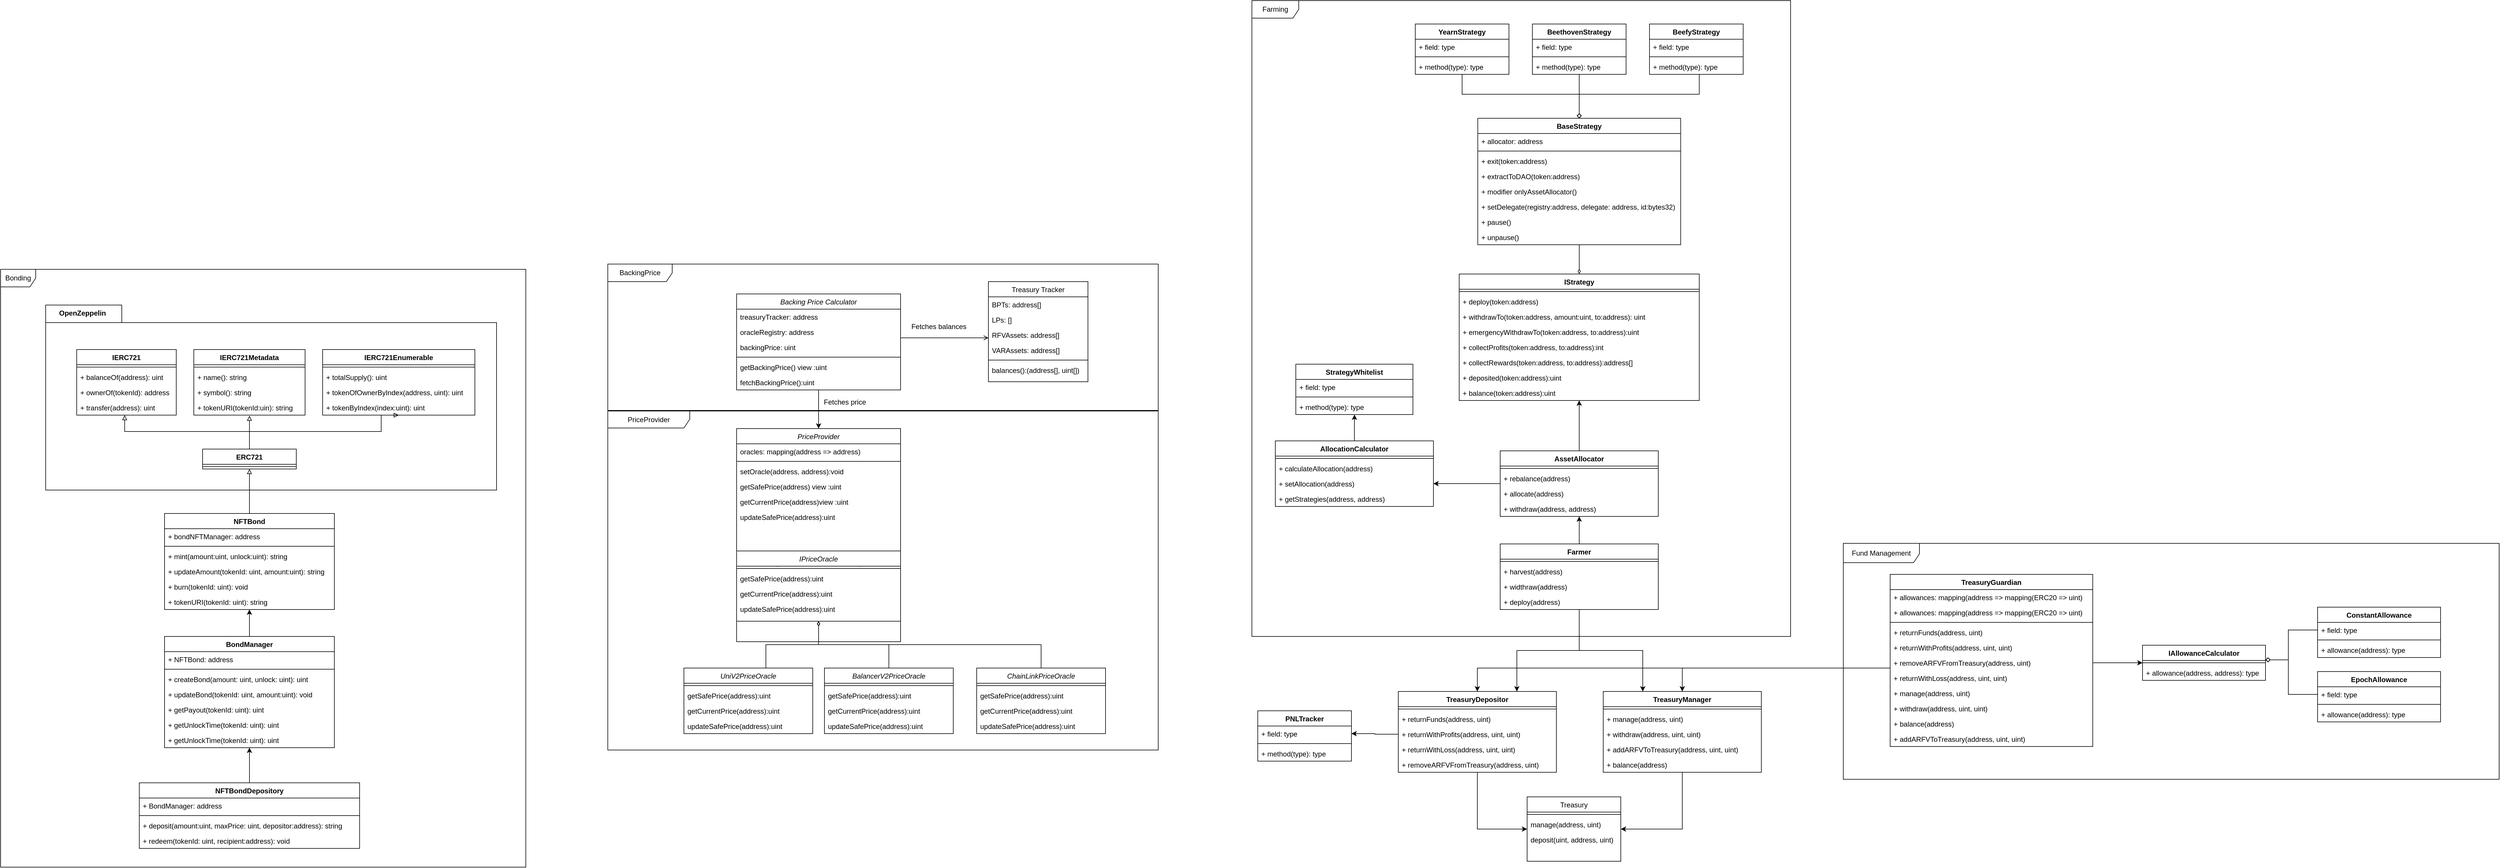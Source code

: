 <mxfile version="17.1.3" type="device"><diagram id="C5RBs43oDa-KdzZeNtuy" name="Page-1"><mxGraphModel dx="3961" dy="2360" grid="1" gridSize="10" guides="1" tooltips="1" connect="1" arrows="1" fold="1" page="1" pageScale="1" pageWidth="827" pageHeight="1169" math="0" shadow="0"><root><mxCell id="WIyWlLk6GJQsqaUBKTNV-0"/><mxCell id="WIyWlLk6GJQsqaUBKTNV-1" parent="WIyWlLk6GJQsqaUBKTNV-0"/><mxCell id="H7AptW1WJI-qg-HFIHi4-96" value="Farming" style="shape=umlFrame;whiteSpace=wrap;html=1;width=80;height=30;" vertex="1" parent="WIyWlLk6GJQsqaUBKTNV-1"><mxGeometry x="1110" y="-420" width="920" height="1086" as="geometry"/></mxCell><mxCell id="rDeqq8isixEGv2eZrbz7-8" style="edgeStyle=orthogonalEdgeStyle;rounded=0;orthogonalLoop=1;jettySize=auto;html=1;entryX=0.5;entryY=0;entryDx=0;entryDy=0;" parent="WIyWlLk6GJQsqaUBKTNV-1" source="zkfFHV4jXpPFQw0GAbJ--0" target="rDeqq8isixEGv2eZrbz7-1" edge="1"><mxGeometry relative="1" as="geometry"/></mxCell><mxCell id="zkfFHV4jXpPFQw0GAbJ--0" value="Backing Price Calculator" style="swimlane;fontStyle=2;align=center;verticalAlign=top;childLayout=stackLayout;horizontal=1;startSize=26;horizontalStack=0;resizeParent=1;resizeLast=0;collapsible=1;marginBottom=0;rounded=0;shadow=0;strokeWidth=1;" parent="WIyWlLk6GJQsqaUBKTNV-1" vertex="1"><mxGeometry x="230" y="81" width="280" height="164" as="geometry"><mxRectangle x="230" y="140" width="160" height="26" as="alternateBounds"/></mxGeometry></mxCell><mxCell id="zkfFHV4jXpPFQw0GAbJ--1" value="treasuryTracker: address" style="text;align=left;verticalAlign=top;spacingLeft=4;spacingRight=4;overflow=hidden;rotatable=0;points=[[0,0.5],[1,0.5]];portConstraint=eastwest;" parent="zkfFHV4jXpPFQw0GAbJ--0" vertex="1"><mxGeometry y="26" width="280" height="26" as="geometry"/></mxCell><mxCell id="rDeqq8isixEGv2eZrbz7-6" value="oracleRegistry: address" style="text;align=left;verticalAlign=top;spacingLeft=4;spacingRight=4;overflow=hidden;rotatable=0;points=[[0,0.5],[1,0.5]];portConstraint=eastwest;" parent="zkfFHV4jXpPFQw0GAbJ--0" vertex="1"><mxGeometry y="52" width="280" height="26" as="geometry"/></mxCell><mxCell id="rDeqq8isixEGv2eZrbz7-7" value="backingPrice: uint" style="text;align=left;verticalAlign=top;spacingLeft=4;spacingRight=4;overflow=hidden;rotatable=0;points=[[0,0.5],[1,0.5]];portConstraint=eastwest;" parent="zkfFHV4jXpPFQw0GAbJ--0" vertex="1"><mxGeometry y="78" width="280" height="26" as="geometry"/></mxCell><mxCell id="zkfFHV4jXpPFQw0GAbJ--4" value="" style="line;html=1;strokeWidth=1;align=left;verticalAlign=middle;spacingTop=-1;spacingLeft=3;spacingRight=3;rotatable=0;labelPosition=right;points=[];portConstraint=eastwest;" parent="zkfFHV4jXpPFQw0GAbJ--0" vertex="1"><mxGeometry y="104" width="280" height="8" as="geometry"/></mxCell><mxCell id="zkfFHV4jXpPFQw0GAbJ--5" value="getBackingPrice() view :uint" style="text;align=left;verticalAlign=top;spacingLeft=4;spacingRight=4;overflow=hidden;rotatable=0;points=[[0,0.5],[1,0.5]];portConstraint=eastwest;" parent="zkfFHV4jXpPFQw0GAbJ--0" vertex="1"><mxGeometry y="112" width="280" height="26" as="geometry"/></mxCell><mxCell id="rDeqq8isixEGv2eZrbz7-0" value="fetchBackingPrice():uint" style="text;align=left;verticalAlign=top;spacingLeft=4;spacingRight=4;overflow=hidden;rotatable=0;points=[[0,0.5],[1,0.5]];portConstraint=eastwest;" parent="zkfFHV4jXpPFQw0GAbJ--0" vertex="1"><mxGeometry y="138" width="280" height="26" as="geometry"/></mxCell><mxCell id="zkfFHV4jXpPFQw0GAbJ--17" value="Treasury Tracker" style="swimlane;fontStyle=0;align=center;verticalAlign=top;childLayout=stackLayout;horizontal=1;startSize=26;horizontalStack=0;resizeParent=1;resizeLast=0;collapsible=1;marginBottom=0;rounded=0;shadow=0;strokeWidth=1;" parent="WIyWlLk6GJQsqaUBKTNV-1" vertex="1"><mxGeometry x="660" y="60" width="170" height="171" as="geometry"><mxRectangle x="550" y="140" width="160" height="26" as="alternateBounds"/></mxGeometry></mxCell><mxCell id="zkfFHV4jXpPFQw0GAbJ--18" value="BPTs: address[]" style="text;align=left;verticalAlign=top;spacingLeft=4;spacingRight=4;overflow=hidden;rotatable=0;points=[[0,0.5],[1,0.5]];portConstraint=eastwest;" parent="zkfFHV4jXpPFQw0GAbJ--17" vertex="1"><mxGeometry y="26" width="170" height="26" as="geometry"/></mxCell><mxCell id="zkfFHV4jXpPFQw0GAbJ--19" value="LPs: []" style="text;align=left;verticalAlign=top;spacingLeft=4;spacingRight=4;overflow=hidden;rotatable=0;points=[[0,0.5],[1,0.5]];portConstraint=eastwest;rounded=0;shadow=0;html=0;" parent="zkfFHV4jXpPFQw0GAbJ--17" vertex="1"><mxGeometry y="52" width="170" height="26" as="geometry"/></mxCell><mxCell id="zkfFHV4jXpPFQw0GAbJ--20" value="RFVAssets: address[]" style="text;align=left;verticalAlign=top;spacingLeft=4;spacingRight=4;overflow=hidden;rotatable=0;points=[[0,0.5],[1,0.5]];portConstraint=eastwest;rounded=0;shadow=0;html=0;" parent="zkfFHV4jXpPFQw0GAbJ--17" vertex="1"><mxGeometry y="78" width="170" height="26" as="geometry"/></mxCell><mxCell id="zkfFHV4jXpPFQw0GAbJ--21" value="VARAssets: address[]" style="text;align=left;verticalAlign=top;spacingLeft=4;spacingRight=4;overflow=hidden;rotatable=0;points=[[0,0.5],[1,0.5]];portConstraint=eastwest;rounded=0;shadow=0;html=0;" parent="zkfFHV4jXpPFQw0GAbJ--17" vertex="1"><mxGeometry y="104" width="170" height="26" as="geometry"/></mxCell><mxCell id="zkfFHV4jXpPFQw0GAbJ--23" value="" style="line;html=1;strokeWidth=1;align=left;verticalAlign=middle;spacingTop=-1;spacingLeft=3;spacingRight=3;rotatable=0;labelPosition=right;points=[];portConstraint=eastwest;" parent="zkfFHV4jXpPFQw0GAbJ--17" vertex="1"><mxGeometry y="130" width="170" height="8" as="geometry"/></mxCell><mxCell id="zkfFHV4jXpPFQw0GAbJ--24" value="balances():(address[], uint[])" style="text;align=left;verticalAlign=top;spacingLeft=4;spacingRight=4;overflow=hidden;rotatable=0;points=[[0,0.5],[1,0.5]];portConstraint=eastwest;" parent="zkfFHV4jXpPFQw0GAbJ--17" vertex="1"><mxGeometry y="138" width="170" height="26" as="geometry"/></mxCell><mxCell id="zkfFHV4jXpPFQw0GAbJ--26" value="" style="endArrow=open;shadow=0;strokeWidth=1;rounded=0;endFill=1;edgeStyle=elbowEdgeStyle;elbow=vertical;" parent="WIyWlLk6GJQsqaUBKTNV-1" source="zkfFHV4jXpPFQw0GAbJ--0" target="zkfFHV4jXpPFQw0GAbJ--17" edge="1"><mxGeometry x="0.5" y="41" relative="1" as="geometry"><mxPoint x="520" y="153" as="sourcePoint"/><mxPoint x="680" y="153" as="targetPoint"/><mxPoint x="-40" y="32" as="offset"/></mxGeometry></mxCell><mxCell id="zkfFHV4jXpPFQw0GAbJ--29" value="Fetches balances" style="text;html=1;resizable=0;points=[];;align=center;verticalAlign=middle;labelBackgroundColor=none;rounded=0;shadow=0;strokeWidth=1;fontSize=12;" parent="zkfFHV4jXpPFQw0GAbJ--26" vertex="1" connectable="0"><mxGeometry x="0.5" y="49" relative="1" as="geometry"><mxPoint x="-48" y="30" as="offset"/></mxGeometry></mxCell><mxCell id="rDeqq8isixEGv2eZrbz7-14" style="edgeStyle=orthogonalEdgeStyle;rounded=0;orthogonalLoop=1;jettySize=auto;html=1;entryX=0.25;entryY=0;entryDx=0;entryDy=0;" parent="WIyWlLk6GJQsqaUBKTNV-1" source="rDeqq8isixEGv2eZrbz7-1" target="rDeqq8isixEGv2eZrbz7-9" edge="1"><mxGeometry relative="1" as="geometry"><Array as="points"><mxPoint x="300" y="490"/><mxPoint x="300" y="490"/></Array></mxGeometry></mxCell><mxCell id="GpUKFxmDen-kaIGHxiUo-0" style="edgeStyle=orthogonalEdgeStyle;rounded=0;orthogonalLoop=1;jettySize=auto;html=1;endArrow=diamondThin;endFill=0;entryX=0.75;entryY=0;entryDx=0;entryDy=0;" parent="WIyWlLk6GJQsqaUBKTNV-1" source="rDeqq8isixEGv2eZrbz7-1" target="rDeqq8isixEGv2eZrbz7-9" edge="1"><mxGeometry relative="1" as="geometry"><Array as="points"><mxPoint x="440" y="490"/><mxPoint x="440" y="490"/></Array></mxGeometry></mxCell><mxCell id="rDeqq8isixEGv2eZrbz7-1" value="PriceProvider" style="swimlane;fontStyle=2;align=center;verticalAlign=top;childLayout=stackLayout;horizontal=1;startSize=26;horizontalStack=0;resizeParent=1;resizeLast=0;collapsible=1;marginBottom=0;rounded=0;shadow=0;strokeWidth=1;" parent="WIyWlLk6GJQsqaUBKTNV-1" vertex="1"><mxGeometry x="230" y="311" width="280" height="364" as="geometry"><mxRectangle x="230" y="140" width="160" height="26" as="alternateBounds"/></mxGeometry></mxCell><mxCell id="rDeqq8isixEGv2eZrbz7-2" value="oracles: mapping(address =&gt; address)" style="text;align=left;verticalAlign=top;spacingLeft=4;spacingRight=4;overflow=hidden;rotatable=0;points=[[0,0.5],[1,0.5]];portConstraint=eastwest;" parent="rDeqq8isixEGv2eZrbz7-1" vertex="1"><mxGeometry y="26" width="280" height="26" as="geometry"/></mxCell><mxCell id="rDeqq8isixEGv2eZrbz7-3" value="" style="line;html=1;strokeWidth=1;align=left;verticalAlign=middle;spacingTop=-1;spacingLeft=3;spacingRight=3;rotatable=0;labelPosition=right;points=[];portConstraint=eastwest;" parent="rDeqq8isixEGv2eZrbz7-1" vertex="1"><mxGeometry y="52" width="280" height="8" as="geometry"/></mxCell><mxCell id="rDeqq8isixEGv2eZrbz7-4" value="setOracle(address, address):void" style="text;align=left;verticalAlign=top;spacingLeft=4;spacingRight=4;overflow=hidden;rotatable=0;points=[[0,0.5],[1,0.5]];portConstraint=eastwest;" parent="rDeqq8isixEGv2eZrbz7-1" vertex="1"><mxGeometry y="60" width="280" height="26" as="geometry"/></mxCell><mxCell id="rDeqq8isixEGv2eZrbz7-5" value="getSafePrice(address) view :uint" style="text;align=left;verticalAlign=top;spacingLeft=4;spacingRight=4;overflow=hidden;rotatable=0;points=[[0,0.5],[1,0.5]];portConstraint=eastwest;" parent="rDeqq8isixEGv2eZrbz7-1" vertex="1"><mxGeometry y="86" width="280" height="26" as="geometry"/></mxCell><mxCell id="rDeqq8isixEGv2eZrbz7-18" value="getCurrentPrice(address)view :uint" style="text;align=left;verticalAlign=top;spacingLeft=4;spacingRight=4;overflow=hidden;rotatable=0;points=[[0,0.5],[1,0.5]];portConstraint=eastwest;" parent="rDeqq8isixEGv2eZrbz7-1" vertex="1"><mxGeometry y="112" width="280" height="26" as="geometry"/></mxCell><mxCell id="pTeZqIlrNfiQO9zfFNZD-0" value="updateSafePrice(address):uint" style="text;align=left;verticalAlign=top;spacingLeft=4;spacingRight=4;overflow=hidden;rotatable=0;points=[[0,0.5],[1,0.5]];portConstraint=eastwest;" parent="rDeqq8isixEGv2eZrbz7-1" vertex="1"><mxGeometry y="138" width="280" height="26" as="geometry"/></mxCell><mxCell id="rDeqq8isixEGv2eZrbz7-9" value="IPriceOracle" style="swimlane;fontStyle=2;align=center;verticalAlign=top;childLayout=stackLayout;horizontal=1;startSize=26;horizontalStack=0;resizeParent=1;resizeLast=0;collapsible=1;marginBottom=0;rounded=0;shadow=0;strokeWidth=1;" parent="WIyWlLk6GJQsqaUBKTNV-1" vertex="1"><mxGeometry x="230" y="520" width="280" height="120" as="geometry"><mxRectangle x="230" y="140" width="160" height="26" as="alternateBounds"/></mxGeometry></mxCell><mxCell id="rDeqq8isixEGv2eZrbz7-11" value="" style="line;html=1;strokeWidth=1;align=left;verticalAlign=middle;spacingTop=-1;spacingLeft=3;spacingRight=3;rotatable=0;labelPosition=right;points=[];portConstraint=eastwest;" parent="rDeqq8isixEGv2eZrbz7-9" vertex="1"><mxGeometry y="26" width="280" height="8" as="geometry"/></mxCell><mxCell id="rDeqq8isixEGv2eZrbz7-13" value="getSafePrice(address):uint" style="text;align=left;verticalAlign=top;spacingLeft=4;spacingRight=4;overflow=hidden;rotatable=0;points=[[0,0.5],[1,0.5]];portConstraint=eastwest;" parent="rDeqq8isixEGv2eZrbz7-9" vertex="1"><mxGeometry y="34" width="280" height="26" as="geometry"/></mxCell><mxCell id="rDeqq8isixEGv2eZrbz7-17" value="getCurrentPrice(address):uint" style="text;align=left;verticalAlign=top;spacingLeft=4;spacingRight=4;overflow=hidden;rotatable=0;points=[[0,0.5],[1,0.5]];portConstraint=eastwest;" parent="rDeqq8isixEGv2eZrbz7-9" vertex="1"><mxGeometry y="60" width="280" height="26" as="geometry"/></mxCell><mxCell id="pTeZqIlrNfiQO9zfFNZD-1" value="updateSafePrice(address):uint" style="text;align=left;verticalAlign=top;spacingLeft=4;spacingRight=4;overflow=hidden;rotatable=0;points=[[0,0.5],[1,0.5]];portConstraint=eastwest;" parent="rDeqq8isixEGv2eZrbz7-9" vertex="1"><mxGeometry y="86" width="280" height="26" as="geometry"/></mxCell><mxCell id="rDeqq8isixEGv2eZrbz7-15" value="Fetches price" style="text;html=1;strokeColor=none;fillColor=none;align=center;verticalAlign=middle;whiteSpace=wrap;rounded=0;" parent="WIyWlLk6GJQsqaUBKTNV-1" vertex="1"><mxGeometry x="370" y="251" width="90" height="30" as="geometry"/></mxCell><mxCell id="rDeqq8isixEGv2eZrbz7-27" style="edgeStyle=orthogonalEdgeStyle;rounded=0;orthogonalLoop=1;jettySize=auto;html=1;endArrow=diamondThin;endFill=0;entryX=0.5;entryY=1;entryDx=0;entryDy=0;" parent="WIyWlLk6GJQsqaUBKTNV-1" source="rDeqq8isixEGv2eZrbz7-19" target="rDeqq8isixEGv2eZrbz7-9" edge="1"><mxGeometry relative="1" as="geometry"><mxPoint x="320" y="670" as="targetPoint"/><Array as="points"><mxPoint x="280" y="680"/><mxPoint x="370" y="680"/></Array></mxGeometry></mxCell><mxCell id="rDeqq8isixEGv2eZrbz7-19" value="UniV2PriceOracle" style="swimlane;fontStyle=2;align=center;verticalAlign=top;childLayout=stackLayout;horizontal=1;startSize=26;horizontalStack=0;resizeParent=1;resizeLast=0;collapsible=1;marginBottom=0;rounded=0;shadow=0;strokeWidth=1;" parent="WIyWlLk6GJQsqaUBKTNV-1" vertex="1"><mxGeometry x="140" y="720" width="220" height="112" as="geometry"><mxRectangle x="230" y="140" width="160" height="26" as="alternateBounds"/></mxGeometry></mxCell><mxCell id="rDeqq8isixEGv2eZrbz7-20" value="" style="line;html=1;strokeWidth=1;align=left;verticalAlign=middle;spacingTop=-1;spacingLeft=3;spacingRight=3;rotatable=0;labelPosition=right;points=[];portConstraint=eastwest;" parent="rDeqq8isixEGv2eZrbz7-19" vertex="1"><mxGeometry y="26" width="220" height="8" as="geometry"/></mxCell><mxCell id="rDeqq8isixEGv2eZrbz7-21" value="getSafePrice(address):uint" style="text;align=left;verticalAlign=top;spacingLeft=4;spacingRight=4;overflow=hidden;rotatable=0;points=[[0,0.5],[1,0.5]];portConstraint=eastwest;" parent="rDeqq8isixEGv2eZrbz7-19" vertex="1"><mxGeometry y="34" width="220" height="26" as="geometry"/></mxCell><mxCell id="rDeqq8isixEGv2eZrbz7-22" value="getCurrentPrice(address):uint" style="text;align=left;verticalAlign=top;spacingLeft=4;spacingRight=4;overflow=hidden;rotatable=0;points=[[0,0.5],[1,0.5]];portConstraint=eastwest;" parent="rDeqq8isixEGv2eZrbz7-19" vertex="1"><mxGeometry y="60" width="220" height="26" as="geometry"/></mxCell><mxCell id="pTeZqIlrNfiQO9zfFNZD-2" value="updateSafePrice(address):uint" style="text;align=left;verticalAlign=top;spacingLeft=4;spacingRight=4;overflow=hidden;rotatable=0;points=[[0,0.5],[1,0.5]];portConstraint=eastwest;" parent="rDeqq8isixEGv2eZrbz7-19" vertex="1"><mxGeometry y="86" width="220" height="26" as="geometry"/></mxCell><mxCell id="rDeqq8isixEGv2eZrbz7-28" style="edgeStyle=orthogonalEdgeStyle;rounded=0;orthogonalLoop=1;jettySize=auto;html=1;endArrow=diamondThin;endFill=0;entryX=0.5;entryY=1;entryDx=0;entryDy=0;" parent="WIyWlLk6GJQsqaUBKTNV-1" source="rDeqq8isixEGv2eZrbz7-23" target="rDeqq8isixEGv2eZrbz7-9" edge="1"><mxGeometry relative="1" as="geometry"><mxPoint x="370" y="650" as="targetPoint"/><Array as="points"><mxPoint x="490" y="680"/><mxPoint x="370" y="680"/></Array></mxGeometry></mxCell><mxCell id="rDeqq8isixEGv2eZrbz7-23" value="BalancerV2PriceOracle" style="swimlane;fontStyle=2;align=center;verticalAlign=top;childLayout=stackLayout;horizontal=1;startSize=26;horizontalStack=0;resizeParent=1;resizeLast=0;collapsible=1;marginBottom=0;rounded=0;shadow=0;strokeWidth=1;" parent="WIyWlLk6GJQsqaUBKTNV-1" vertex="1"><mxGeometry x="380" y="720" width="220" height="112" as="geometry"><mxRectangle x="230" y="140" width="160" height="26" as="alternateBounds"/></mxGeometry></mxCell><mxCell id="rDeqq8isixEGv2eZrbz7-24" value="" style="line;html=1;strokeWidth=1;align=left;verticalAlign=middle;spacingTop=-1;spacingLeft=3;spacingRight=3;rotatable=0;labelPosition=right;points=[];portConstraint=eastwest;" parent="rDeqq8isixEGv2eZrbz7-23" vertex="1"><mxGeometry y="26" width="220" height="8" as="geometry"/></mxCell><mxCell id="rDeqq8isixEGv2eZrbz7-25" value="getSafePrice(address):uint" style="text;align=left;verticalAlign=top;spacingLeft=4;spacingRight=4;overflow=hidden;rotatable=0;points=[[0,0.5],[1,0.5]];portConstraint=eastwest;" parent="rDeqq8isixEGv2eZrbz7-23" vertex="1"><mxGeometry y="34" width="220" height="26" as="geometry"/></mxCell><mxCell id="rDeqq8isixEGv2eZrbz7-26" value="getCurrentPrice(address):uint" style="text;align=left;verticalAlign=top;spacingLeft=4;spacingRight=4;overflow=hidden;rotatable=0;points=[[0,0.5],[1,0.5]];portConstraint=eastwest;" parent="rDeqq8isixEGv2eZrbz7-23" vertex="1"><mxGeometry y="60" width="220" height="26" as="geometry"/></mxCell><mxCell id="pTeZqIlrNfiQO9zfFNZD-3" value="updateSafePrice(address):uint" style="text;align=left;verticalAlign=top;spacingLeft=4;spacingRight=4;overflow=hidden;rotatable=0;points=[[0,0.5],[1,0.5]];portConstraint=eastwest;" parent="rDeqq8isixEGv2eZrbz7-23" vertex="1"><mxGeometry y="86" width="220" height="26" as="geometry"/></mxCell><mxCell id="rDeqq8isixEGv2eZrbz7-33" style="edgeStyle=orthogonalEdgeStyle;rounded=0;orthogonalLoop=1;jettySize=auto;html=1;endArrow=diamondThin;endFill=0;" parent="WIyWlLk6GJQsqaUBKTNV-1" source="rDeqq8isixEGv2eZrbz7-29" edge="1"><mxGeometry relative="1" as="geometry"><mxPoint x="370" y="640" as="targetPoint"/><Array as="points"><mxPoint x="750" y="680"/><mxPoint x="370" y="680"/></Array></mxGeometry></mxCell><mxCell id="rDeqq8isixEGv2eZrbz7-29" value="ChainLinkPriceOracle" style="swimlane;fontStyle=2;align=center;verticalAlign=top;childLayout=stackLayout;horizontal=1;startSize=26;horizontalStack=0;resizeParent=1;resizeLast=0;collapsible=1;marginBottom=0;rounded=0;shadow=0;strokeWidth=1;" parent="WIyWlLk6GJQsqaUBKTNV-1" vertex="1"><mxGeometry x="640" y="720" width="220" height="112" as="geometry"><mxRectangle x="230" y="140" width="160" height="26" as="alternateBounds"/></mxGeometry></mxCell><mxCell id="rDeqq8isixEGv2eZrbz7-30" value="" style="line;html=1;strokeWidth=1;align=left;verticalAlign=middle;spacingTop=-1;spacingLeft=3;spacingRight=3;rotatable=0;labelPosition=right;points=[];portConstraint=eastwest;" parent="rDeqq8isixEGv2eZrbz7-29" vertex="1"><mxGeometry y="26" width="220" height="8" as="geometry"/></mxCell><mxCell id="rDeqq8isixEGv2eZrbz7-31" value="getSafePrice(address):uint" style="text;align=left;verticalAlign=top;spacingLeft=4;spacingRight=4;overflow=hidden;rotatable=0;points=[[0,0.5],[1,0.5]];portConstraint=eastwest;" parent="rDeqq8isixEGv2eZrbz7-29" vertex="1"><mxGeometry y="34" width="220" height="26" as="geometry"/></mxCell><mxCell id="rDeqq8isixEGv2eZrbz7-32" value="getCurrentPrice(address):uint" style="text;align=left;verticalAlign=top;spacingLeft=4;spacingRight=4;overflow=hidden;rotatable=0;points=[[0,0.5],[1,0.5]];portConstraint=eastwest;" parent="rDeqq8isixEGv2eZrbz7-29" vertex="1"><mxGeometry y="60" width="220" height="26" as="geometry"/></mxCell><mxCell id="pTeZqIlrNfiQO9zfFNZD-4" value="updateSafePrice(address):uint" style="text;align=left;verticalAlign=top;spacingLeft=4;spacingRight=4;overflow=hidden;rotatable=0;points=[[0,0.5],[1,0.5]];portConstraint=eastwest;" parent="rDeqq8isixEGv2eZrbz7-29" vertex="1"><mxGeometry y="86" width="220" height="26" as="geometry"/></mxCell><mxCell id="H7AptW1WJI-qg-HFIHi4-0" value="Treasury" style="swimlane;fontStyle=0;align=center;verticalAlign=top;childLayout=stackLayout;horizontal=1;startSize=26;horizontalStack=0;resizeParent=1;resizeLast=0;collapsible=1;marginBottom=0;rounded=0;shadow=0;strokeWidth=1;" vertex="1" parent="WIyWlLk6GJQsqaUBKTNV-1"><mxGeometry x="1580" y="940" width="160" height="110" as="geometry"><mxRectangle x="550" y="140" width="160" height="26" as="alternateBounds"/></mxGeometry></mxCell><mxCell id="H7AptW1WJI-qg-HFIHi4-1" value="" style="line;html=1;strokeWidth=1;align=left;verticalAlign=middle;spacingTop=-1;spacingLeft=3;spacingRight=3;rotatable=0;labelPosition=right;points=[];portConstraint=eastwest;" vertex="1" parent="H7AptW1WJI-qg-HFIHi4-0"><mxGeometry y="26" width="160" height="8" as="geometry"/></mxCell><mxCell id="H7AptW1WJI-qg-HFIHi4-2" value="manage(address, uint)" style="text;align=left;verticalAlign=top;spacingLeft=4;spacingRight=4;overflow=hidden;rotatable=0;points=[[0,0.5],[1,0.5]];portConstraint=eastwest;" vertex="1" parent="H7AptW1WJI-qg-HFIHi4-0"><mxGeometry y="34" width="160" height="26" as="geometry"/></mxCell><mxCell id="H7AptW1WJI-qg-HFIHi4-3" value="deposit(uint, address, uint)" style="text;align=left;verticalAlign=top;spacingLeft=4;spacingRight=4;overflow=hidden;rotatable=0;points=[[0,0.5],[1,0.5]];portConstraint=eastwest;" vertex="1" parent="H7AptW1WJI-qg-HFIHi4-0"><mxGeometry y="60" width="160" height="26" as="geometry"/></mxCell><mxCell id="H7AptW1WJI-qg-HFIHi4-4" style="edgeStyle=orthogonalEdgeStyle;rounded=0;orthogonalLoop=1;jettySize=auto;html=1;entryX=0;entryY=0.5;entryDx=0;entryDy=0;" edge="1" parent="WIyWlLk6GJQsqaUBKTNV-1" source="H7AptW1WJI-qg-HFIHi4-5" target="H7AptW1WJI-qg-HFIHi4-0"><mxGeometry relative="1" as="geometry"/></mxCell><mxCell id="H7AptW1WJI-qg-HFIHi4-5" value="TreasuryDepositor" style="swimlane;fontStyle=1;align=center;verticalAlign=top;childLayout=stackLayout;horizontal=1;startSize=26;horizontalStack=0;resizeParent=1;resizeParentMax=0;resizeLast=0;collapsible=1;marginBottom=0;" vertex="1" parent="WIyWlLk6GJQsqaUBKTNV-1"><mxGeometry x="1360" y="760" width="270" height="138" as="geometry"/></mxCell><mxCell id="H7AptW1WJI-qg-HFIHi4-6" value="" style="line;strokeWidth=1;fillColor=none;align=left;verticalAlign=middle;spacingTop=-1;spacingLeft=3;spacingRight=3;rotatable=0;labelPosition=right;points=[];portConstraint=eastwest;" vertex="1" parent="H7AptW1WJI-qg-HFIHi4-5"><mxGeometry y="26" width="270" height="8" as="geometry"/></mxCell><mxCell id="H7AptW1WJI-qg-HFIHi4-7" value="+ returnFunds(address, uint)" style="text;strokeColor=none;fillColor=none;align=left;verticalAlign=top;spacingLeft=4;spacingRight=4;overflow=hidden;rotatable=0;points=[[0,0.5],[1,0.5]];portConstraint=eastwest;" vertex="1" parent="H7AptW1WJI-qg-HFIHi4-5"><mxGeometry y="34" width="270" height="26" as="geometry"/></mxCell><mxCell id="H7AptW1WJI-qg-HFIHi4-8" value="+ returnWithProfits(address, uint, uint)" style="text;strokeColor=none;fillColor=none;align=left;verticalAlign=top;spacingLeft=4;spacingRight=4;overflow=hidden;rotatable=0;points=[[0,0.5],[1,0.5]];portConstraint=eastwest;" vertex="1" parent="H7AptW1WJI-qg-HFIHi4-5"><mxGeometry y="60" width="270" height="26" as="geometry"/></mxCell><mxCell id="H7AptW1WJI-qg-HFIHi4-9" value="+ returnWithLoss(address, uint, uint)" style="text;strokeColor=none;fillColor=none;align=left;verticalAlign=top;spacingLeft=4;spacingRight=4;overflow=hidden;rotatable=0;points=[[0,0.5],[1,0.5]];portConstraint=eastwest;" vertex="1" parent="H7AptW1WJI-qg-HFIHi4-5"><mxGeometry y="86" width="270" height="26" as="geometry"/></mxCell><mxCell id="H7AptW1WJI-qg-HFIHi4-10" value="+ removeARFVFromTreasury(address, uint)" style="text;strokeColor=none;fillColor=none;align=left;verticalAlign=top;spacingLeft=4;spacingRight=4;overflow=hidden;rotatable=0;points=[[0,0.5],[1,0.5]];portConstraint=eastwest;" vertex="1" parent="H7AptW1WJI-qg-HFIHi4-5"><mxGeometry y="112" width="270" height="26" as="geometry"/></mxCell><mxCell id="H7AptW1WJI-qg-HFIHi4-11" style="edgeStyle=orthogonalEdgeStyle;rounded=0;orthogonalLoop=1;jettySize=auto;html=1;exitX=0.5;exitY=1;exitDx=0;exitDy=0;entryX=1;entryY=0.5;entryDx=0;entryDy=0;" edge="1" parent="WIyWlLk6GJQsqaUBKTNV-1" source="H7AptW1WJI-qg-HFIHi4-12" target="H7AptW1WJI-qg-HFIHi4-0"><mxGeometry relative="1" as="geometry"/></mxCell><mxCell id="H7AptW1WJI-qg-HFIHi4-12" value="TreasuryManager" style="swimlane;fontStyle=1;align=center;verticalAlign=top;childLayout=stackLayout;horizontal=1;startSize=26;horizontalStack=0;resizeParent=1;resizeParentMax=0;resizeLast=0;collapsible=1;marginBottom=0;" vertex="1" parent="WIyWlLk6GJQsqaUBKTNV-1"><mxGeometry x="1710" y="760" width="270" height="138" as="geometry"/></mxCell><mxCell id="H7AptW1WJI-qg-HFIHi4-13" value="" style="line;strokeWidth=1;fillColor=none;align=left;verticalAlign=middle;spacingTop=-1;spacingLeft=3;spacingRight=3;rotatable=0;labelPosition=right;points=[];portConstraint=eastwest;" vertex="1" parent="H7AptW1WJI-qg-HFIHi4-12"><mxGeometry y="26" width="270" height="8" as="geometry"/></mxCell><mxCell id="H7AptW1WJI-qg-HFIHi4-14" value="+ manage(address, uint)" style="text;strokeColor=none;fillColor=none;align=left;verticalAlign=top;spacingLeft=4;spacingRight=4;overflow=hidden;rotatable=0;points=[[0,0.5],[1,0.5]];portConstraint=eastwest;" vertex="1" parent="H7AptW1WJI-qg-HFIHi4-12"><mxGeometry y="34" width="270" height="26" as="geometry"/></mxCell><mxCell id="H7AptW1WJI-qg-HFIHi4-15" value="+ withdraw(address, uint, uint)" style="text;strokeColor=none;fillColor=none;align=left;verticalAlign=top;spacingLeft=4;spacingRight=4;overflow=hidden;rotatable=0;points=[[0,0.5],[1,0.5]];portConstraint=eastwest;" vertex="1" parent="H7AptW1WJI-qg-HFIHi4-12"><mxGeometry y="60" width="270" height="26" as="geometry"/></mxCell><mxCell id="H7AptW1WJI-qg-HFIHi4-16" value="+ addARFVToTreasury(address, uint, uint)" style="text;strokeColor=none;fillColor=none;align=left;verticalAlign=top;spacingLeft=4;spacingRight=4;overflow=hidden;rotatable=0;points=[[0,0.5],[1,0.5]];portConstraint=eastwest;" vertex="1" parent="H7AptW1WJI-qg-HFIHi4-12"><mxGeometry y="86" width="270" height="26" as="geometry"/></mxCell><mxCell id="H7AptW1WJI-qg-HFIHi4-17" value="+ balance(address)" style="text;strokeColor=none;fillColor=none;align=left;verticalAlign=top;spacingLeft=4;spacingRight=4;overflow=hidden;rotatable=0;points=[[0,0.5],[1,0.5]];portConstraint=eastwest;" vertex="1" parent="H7AptW1WJI-qg-HFIHi4-12"><mxGeometry y="112" width="270" height="26" as="geometry"/></mxCell><mxCell id="H7AptW1WJI-qg-HFIHi4-18" style="edgeStyle=orthogonalEdgeStyle;rounded=0;orthogonalLoop=1;jettySize=auto;html=1;entryX=0.5;entryY=0;entryDx=0;entryDy=0;" edge="1" parent="WIyWlLk6GJQsqaUBKTNV-1" source="H7AptW1WJI-qg-HFIHi4-20" target="H7AptW1WJI-qg-HFIHi4-12"><mxGeometry relative="1" as="geometry"><Array as="points"><mxPoint x="2023" y="720"/><mxPoint x="1845" y="720"/></Array></mxGeometry></mxCell><mxCell id="H7AptW1WJI-qg-HFIHi4-19" style="edgeStyle=orthogonalEdgeStyle;rounded=0;orthogonalLoop=1;jettySize=auto;html=1;entryX=0.5;entryY=0;entryDx=0;entryDy=0;" edge="1" parent="WIyWlLk6GJQsqaUBKTNV-1" source="H7AptW1WJI-qg-HFIHi4-20" target="H7AptW1WJI-qg-HFIHi4-5"><mxGeometry relative="1" as="geometry"><Array as="points"><mxPoint x="2023" y="720"/><mxPoint x="1495" y="720"/></Array></mxGeometry></mxCell><mxCell id="H7AptW1WJI-qg-HFIHi4-20" value="TreasuryGuardian" style="swimlane;fontStyle=1;align=center;verticalAlign=top;childLayout=stackLayout;horizontal=1;startSize=26;horizontalStack=0;resizeParent=1;resizeParentMax=0;resizeLast=0;collapsible=1;marginBottom=0;" vertex="1" parent="WIyWlLk6GJQsqaUBKTNV-1"><mxGeometry x="2200" y="560" width="346" height="294" as="geometry"/></mxCell><mxCell id="H7AptW1WJI-qg-HFIHi4-21" value="+ allowances: mapping(address =&gt; mapping(ERC20 =&gt; uint)" style="text;strokeColor=none;fillColor=none;align=left;verticalAlign=top;spacingLeft=4;spacingRight=4;overflow=hidden;rotatable=0;points=[[0,0.5],[1,0.5]];portConstraint=eastwest;" vertex="1" parent="H7AptW1WJI-qg-HFIHi4-20"><mxGeometry y="26" width="346" height="26" as="geometry"/></mxCell><mxCell id="H7AptW1WJI-qg-HFIHi4-22" value="+ allowances: mapping(address =&gt; mapping(ERC20 =&gt; uint)" style="text;strokeColor=none;fillColor=none;align=left;verticalAlign=top;spacingLeft=4;spacingRight=4;overflow=hidden;rotatable=0;points=[[0,0.5],[1,0.5]];portConstraint=eastwest;" vertex="1" parent="H7AptW1WJI-qg-HFIHi4-20"><mxGeometry y="52" width="346" height="26" as="geometry"/></mxCell><mxCell id="H7AptW1WJI-qg-HFIHi4-23" value="" style="line;strokeWidth=1;fillColor=none;align=left;verticalAlign=middle;spacingTop=-1;spacingLeft=3;spacingRight=3;rotatable=0;labelPosition=right;points=[];portConstraint=eastwest;" vertex="1" parent="H7AptW1WJI-qg-HFIHi4-20"><mxGeometry y="78" width="346" height="8" as="geometry"/></mxCell><mxCell id="H7AptW1WJI-qg-HFIHi4-24" value="+ returnFunds(address, uint)" style="text;strokeColor=none;fillColor=none;align=left;verticalAlign=top;spacingLeft=4;spacingRight=4;overflow=hidden;rotatable=0;points=[[0,0.5],[1,0.5]];portConstraint=eastwest;" vertex="1" parent="H7AptW1WJI-qg-HFIHi4-20"><mxGeometry y="86" width="346" height="26" as="geometry"/></mxCell><mxCell id="H7AptW1WJI-qg-HFIHi4-25" value="+ returnWithProfits(address, uint, uint)" style="text;strokeColor=none;fillColor=none;align=left;verticalAlign=top;spacingLeft=4;spacingRight=4;overflow=hidden;rotatable=0;points=[[0,0.5],[1,0.5]];portConstraint=eastwest;" vertex="1" parent="H7AptW1WJI-qg-HFIHi4-20"><mxGeometry y="112" width="346" height="26" as="geometry"/></mxCell><mxCell id="H7AptW1WJI-qg-HFIHi4-26" value="+ removeARFVFromTreasury(address, uint)" style="text;strokeColor=none;fillColor=none;align=left;verticalAlign=top;spacingLeft=4;spacingRight=4;overflow=hidden;rotatable=0;points=[[0,0.5],[1,0.5]];portConstraint=eastwest;" vertex="1" parent="H7AptW1WJI-qg-HFIHi4-20"><mxGeometry y="138" width="346" height="26" as="geometry"/></mxCell><mxCell id="H7AptW1WJI-qg-HFIHi4-27" value="+ returnWithLoss(address, uint, uint)" style="text;strokeColor=none;fillColor=none;align=left;verticalAlign=top;spacingLeft=4;spacingRight=4;overflow=hidden;rotatable=0;points=[[0,0.5],[1,0.5]];portConstraint=eastwest;" vertex="1" parent="H7AptW1WJI-qg-HFIHi4-20"><mxGeometry y="164" width="346" height="26" as="geometry"/></mxCell><mxCell id="H7AptW1WJI-qg-HFIHi4-28" value="+ manage(address, uint)" style="text;strokeColor=none;fillColor=none;align=left;verticalAlign=top;spacingLeft=4;spacingRight=4;overflow=hidden;rotatable=0;points=[[0,0.5],[1,0.5]];portConstraint=eastwest;" vertex="1" parent="H7AptW1WJI-qg-HFIHi4-20"><mxGeometry y="190" width="346" height="26" as="geometry"/></mxCell><mxCell id="H7AptW1WJI-qg-HFIHi4-29" value="+ withdraw(address, uint, uint)" style="text;strokeColor=none;fillColor=none;align=left;verticalAlign=top;spacingLeft=4;spacingRight=4;overflow=hidden;rotatable=0;points=[[0,0.5],[1,0.5]];portConstraint=eastwest;" vertex="1" parent="H7AptW1WJI-qg-HFIHi4-20"><mxGeometry y="216" width="346" height="26" as="geometry"/></mxCell><mxCell id="H7AptW1WJI-qg-HFIHi4-30" value="+ balance(address)" style="text;strokeColor=none;fillColor=none;align=left;verticalAlign=top;spacingLeft=4;spacingRight=4;overflow=hidden;rotatable=0;points=[[0,0.5],[1,0.5]];portConstraint=eastwest;" vertex="1" parent="H7AptW1WJI-qg-HFIHi4-20"><mxGeometry y="242" width="346" height="26" as="geometry"/></mxCell><mxCell id="H7AptW1WJI-qg-HFIHi4-31" value="+ addARFVToTreasury(address, uint, uint)" style="text;strokeColor=none;fillColor=none;align=left;verticalAlign=top;spacingLeft=4;spacingRight=4;overflow=hidden;rotatable=0;points=[[0,0.5],[1,0.5]];portConstraint=eastwest;" vertex="1" parent="H7AptW1WJI-qg-HFIHi4-20"><mxGeometry y="268" width="346" height="26" as="geometry"/></mxCell><mxCell id="H7AptW1WJI-qg-HFIHi4-32" style="edgeStyle=orthogonalEdgeStyle;rounded=0;orthogonalLoop=1;jettySize=auto;html=1;entryX=0.5;entryY=1;entryDx=0;entryDy=0;" edge="1" parent="WIyWlLk6GJQsqaUBKTNV-1" source="H7AptW1WJI-qg-HFIHi4-36" target="H7AptW1WJI-qg-HFIHi4-43"><mxGeometry relative="1" as="geometry"/></mxCell><mxCell id="H7AptW1WJI-qg-HFIHi4-33" style="edgeStyle=orthogonalEdgeStyle;rounded=0;orthogonalLoop=1;jettySize=auto;html=1;entryX=1;entryY=0.5;entryDx=0;entryDy=0;endArrow=classic;endFill=1;exitX=0;exitY=0.5;exitDx=0;exitDy=0;" edge="1" parent="WIyWlLk6GJQsqaUBKTNV-1" source="H7AptW1WJI-qg-HFIHi4-8" target="H7AptW1WJI-qg-HFIHi4-80"><mxGeometry relative="1" as="geometry"/></mxCell><mxCell id="H7AptW1WJI-qg-HFIHi4-34" style="edgeStyle=orthogonalEdgeStyle;rounded=0;orthogonalLoop=1;jettySize=auto;html=1;entryX=0.75;entryY=0;entryDx=0;entryDy=0;endArrow=classic;endFill=1;" edge="1" parent="WIyWlLk6GJQsqaUBKTNV-1" source="H7AptW1WJI-qg-HFIHi4-36" target="H7AptW1WJI-qg-HFIHi4-5"><mxGeometry relative="1" as="geometry"/></mxCell><mxCell id="H7AptW1WJI-qg-HFIHi4-35" style="edgeStyle=orthogonalEdgeStyle;rounded=0;orthogonalLoop=1;jettySize=auto;html=1;entryX=0.25;entryY=0;entryDx=0;entryDy=0;endArrow=classic;endFill=1;" edge="1" parent="WIyWlLk6GJQsqaUBKTNV-1" source="H7AptW1WJI-qg-HFIHi4-36" target="H7AptW1WJI-qg-HFIHi4-12"><mxGeometry relative="1" as="geometry"/></mxCell><mxCell id="H7AptW1WJI-qg-HFIHi4-36" value="Farmer" style="swimlane;fontStyle=1;align=center;verticalAlign=top;childLayout=stackLayout;horizontal=1;startSize=26;horizontalStack=0;resizeParent=1;resizeParentMax=0;resizeLast=0;collapsible=1;marginBottom=0;" vertex="1" parent="WIyWlLk6GJQsqaUBKTNV-1"><mxGeometry x="1534" y="508" width="270" height="112" as="geometry"/></mxCell><mxCell id="H7AptW1WJI-qg-HFIHi4-37" value="" style="line;strokeWidth=1;fillColor=none;align=left;verticalAlign=middle;spacingTop=-1;spacingLeft=3;spacingRight=3;rotatable=0;labelPosition=right;points=[];portConstraint=eastwest;" vertex="1" parent="H7AptW1WJI-qg-HFIHi4-36"><mxGeometry y="26" width="270" height="8" as="geometry"/></mxCell><mxCell id="H7AptW1WJI-qg-HFIHi4-38" value="+ harvest(address)" style="text;strokeColor=none;fillColor=none;align=left;verticalAlign=top;spacingLeft=4;spacingRight=4;overflow=hidden;rotatable=0;points=[[0,0.5],[1,0.5]];portConstraint=eastwest;" vertex="1" parent="H7AptW1WJI-qg-HFIHi4-36"><mxGeometry y="34" width="270" height="26" as="geometry"/></mxCell><mxCell id="H7AptW1WJI-qg-HFIHi4-39" value="+ widthraw(address)" style="text;strokeColor=none;fillColor=none;align=left;verticalAlign=top;spacingLeft=4;spacingRight=4;overflow=hidden;rotatable=0;points=[[0,0.5],[1,0.5]];portConstraint=eastwest;" vertex="1" parent="H7AptW1WJI-qg-HFIHi4-36"><mxGeometry y="60" width="270" height="26" as="geometry"/></mxCell><mxCell id="H7AptW1WJI-qg-HFIHi4-40" value="+ deploy(address)" style="text;strokeColor=none;fillColor=none;align=left;verticalAlign=top;spacingLeft=4;spacingRight=4;overflow=hidden;rotatable=0;points=[[0,0.5],[1,0.5]];portConstraint=eastwest;" vertex="1" parent="H7AptW1WJI-qg-HFIHi4-36"><mxGeometry y="86" width="270" height="26" as="geometry"/></mxCell><mxCell id="H7AptW1WJI-qg-HFIHi4-41" style="edgeStyle=orthogonalEdgeStyle;rounded=0;orthogonalLoop=1;jettySize=auto;html=1;entryX=0.5;entryY=1;entryDx=0;entryDy=0;" edge="1" parent="WIyWlLk6GJQsqaUBKTNV-1" source="H7AptW1WJI-qg-HFIHi4-43" target="H7AptW1WJI-qg-HFIHi4-48"><mxGeometry relative="1" as="geometry"/></mxCell><mxCell id="H7AptW1WJI-qg-HFIHi4-42" style="edgeStyle=orthogonalEdgeStyle;rounded=0;orthogonalLoop=1;jettySize=auto;html=1;entryX=1;entryY=0.5;entryDx=0;entryDy=0;endArrow=classic;endFill=1;" edge="1" parent="WIyWlLk6GJQsqaUBKTNV-1" source="H7AptW1WJI-qg-HFIHi4-43" target="H7AptW1WJI-qg-HFIHi4-86"><mxGeometry relative="1" as="geometry"/></mxCell><mxCell id="H7AptW1WJI-qg-HFIHi4-43" value="AssetAllocator" style="swimlane;fontStyle=1;align=center;verticalAlign=top;childLayout=stackLayout;horizontal=1;startSize=26;horizontalStack=0;resizeParent=1;resizeParentMax=0;resizeLast=0;collapsible=1;marginBottom=0;" vertex="1" parent="WIyWlLk6GJQsqaUBKTNV-1"><mxGeometry x="1534" y="349" width="270" height="112" as="geometry"/></mxCell><mxCell id="H7AptW1WJI-qg-HFIHi4-44" value="" style="line;strokeWidth=1;fillColor=none;align=left;verticalAlign=middle;spacingTop=-1;spacingLeft=3;spacingRight=3;rotatable=0;labelPosition=right;points=[];portConstraint=eastwest;" vertex="1" parent="H7AptW1WJI-qg-HFIHi4-43"><mxGeometry y="26" width="270" height="8" as="geometry"/></mxCell><mxCell id="H7AptW1WJI-qg-HFIHi4-45" value="+ rebalance(address)" style="text;strokeColor=none;fillColor=none;align=left;verticalAlign=top;spacingLeft=4;spacingRight=4;overflow=hidden;rotatable=0;points=[[0,0.5],[1,0.5]];portConstraint=eastwest;" vertex="1" parent="H7AptW1WJI-qg-HFIHi4-43"><mxGeometry y="34" width="270" height="26" as="geometry"/></mxCell><mxCell id="H7AptW1WJI-qg-HFIHi4-46" value="+ allocate(address)" style="text;strokeColor=none;fillColor=none;align=left;verticalAlign=top;spacingLeft=4;spacingRight=4;overflow=hidden;rotatable=0;points=[[0,0.5],[1,0.5]];portConstraint=eastwest;" vertex="1" parent="H7AptW1WJI-qg-HFIHi4-43"><mxGeometry y="60" width="270" height="26" as="geometry"/></mxCell><mxCell id="H7AptW1WJI-qg-HFIHi4-47" value="+ withdraw(address, address)" style="text;strokeColor=none;fillColor=none;align=left;verticalAlign=top;spacingLeft=4;spacingRight=4;overflow=hidden;rotatable=0;points=[[0,0.5],[1,0.5]];portConstraint=eastwest;" vertex="1" parent="H7AptW1WJI-qg-HFIHi4-43"><mxGeometry y="86" width="270" height="26" as="geometry"/></mxCell><mxCell id="H7AptW1WJI-qg-HFIHi4-48" value="IStrategy" style="swimlane;fontStyle=1;align=center;verticalAlign=top;childLayout=stackLayout;horizontal=1;startSize=26;horizontalStack=0;resizeParent=1;resizeParentMax=0;resizeLast=0;collapsible=1;marginBottom=0;" vertex="1" parent="WIyWlLk6GJQsqaUBKTNV-1"><mxGeometry x="1464" y="47" width="410" height="216" as="geometry"/></mxCell><mxCell id="H7AptW1WJI-qg-HFIHi4-49" value="" style="line;strokeWidth=1;fillColor=none;align=left;verticalAlign=middle;spacingTop=-1;spacingLeft=3;spacingRight=3;rotatable=0;labelPosition=right;points=[];portConstraint=eastwest;" vertex="1" parent="H7AptW1WJI-qg-HFIHi4-48"><mxGeometry y="26" width="410" height="8" as="geometry"/></mxCell><mxCell id="H7AptW1WJI-qg-HFIHi4-148" value="+ deploy(token:address)" style="text;strokeColor=none;fillColor=none;align=left;verticalAlign=top;spacingLeft=4;spacingRight=4;overflow=hidden;rotatable=0;points=[[0,0.5],[1,0.5]];portConstraint=eastwest;" vertex="1" parent="H7AptW1WJI-qg-HFIHi4-48"><mxGeometry y="34" width="410" height="26" as="geometry"/></mxCell><mxCell id="H7AptW1WJI-qg-HFIHi4-151" value="+ withdrawTo(token:address, amount:uint, to:address): uint" style="text;strokeColor=none;fillColor=none;align=left;verticalAlign=top;spacingLeft=4;spacingRight=4;overflow=hidden;rotatable=0;points=[[0,0.5],[1,0.5]];portConstraint=eastwest;" vertex="1" parent="H7AptW1WJI-qg-HFIHi4-48"><mxGeometry y="60" width="410" height="26" as="geometry"/></mxCell><mxCell id="H7AptW1WJI-qg-HFIHi4-152" value="+ emergencyWithdrawTo(token:address, to:address):uint" style="text;strokeColor=none;fillColor=none;align=left;verticalAlign=top;spacingLeft=4;spacingRight=4;overflow=hidden;rotatable=0;points=[[0,0.5],[1,0.5]];portConstraint=eastwest;" vertex="1" parent="H7AptW1WJI-qg-HFIHi4-48"><mxGeometry y="86" width="410" height="26" as="geometry"/></mxCell><mxCell id="H7AptW1WJI-qg-HFIHi4-153" value="+ collectProfits(token:address, to:address):int" style="text;strokeColor=none;fillColor=none;align=left;verticalAlign=top;spacingLeft=4;spacingRight=4;overflow=hidden;rotatable=0;points=[[0,0.5],[1,0.5]];portConstraint=eastwest;" vertex="1" parent="H7AptW1WJI-qg-HFIHi4-48"><mxGeometry y="112" width="410" height="26" as="geometry"/></mxCell><mxCell id="H7AptW1WJI-qg-HFIHi4-154" value="+ collectRewards(token:address, to:address):address[]" style="text;strokeColor=none;fillColor=none;align=left;verticalAlign=top;spacingLeft=4;spacingRight=4;overflow=hidden;rotatable=0;points=[[0,0.5],[1,0.5]];portConstraint=eastwest;" vertex="1" parent="H7AptW1WJI-qg-HFIHi4-48"><mxGeometry y="138" width="410" height="26" as="geometry"/></mxCell><mxCell id="H7AptW1WJI-qg-HFIHi4-155" value="+ deposited(token:address):uint" style="text;strokeColor=none;fillColor=none;align=left;verticalAlign=top;spacingLeft=4;spacingRight=4;overflow=hidden;rotatable=0;points=[[0,0.5],[1,0.5]];portConstraint=eastwest;" vertex="1" parent="H7AptW1WJI-qg-HFIHi4-48"><mxGeometry y="164" width="410" height="26" as="geometry"/></mxCell><mxCell id="H7AptW1WJI-qg-HFIHi4-156" value="+ balance(token:address):uint" style="text;strokeColor=none;fillColor=none;align=left;verticalAlign=top;spacingLeft=4;spacingRight=4;overflow=hidden;rotatable=0;points=[[0,0.5],[1,0.5]];portConstraint=eastwest;" vertex="1" parent="H7AptW1WJI-qg-HFIHi4-48"><mxGeometry y="190" width="410" height="26" as="geometry"/></mxCell><mxCell id="H7AptW1WJI-qg-HFIHi4-50" value="ConstantAllowance" style="swimlane;fontStyle=1;align=center;verticalAlign=top;childLayout=stackLayout;horizontal=1;startSize=26;horizontalStack=0;resizeParent=1;resizeParentMax=0;resizeLast=0;collapsible=1;marginBottom=0;" vertex="1" parent="WIyWlLk6GJQsqaUBKTNV-1"><mxGeometry x="2930" y="616" width="210" height="86" as="geometry"/></mxCell><mxCell id="H7AptW1WJI-qg-HFIHi4-51" value="+ field: type" style="text;strokeColor=none;fillColor=none;align=left;verticalAlign=top;spacingLeft=4;spacingRight=4;overflow=hidden;rotatable=0;points=[[0,0.5],[1,0.5]];portConstraint=eastwest;" vertex="1" parent="H7AptW1WJI-qg-HFIHi4-50"><mxGeometry y="26" width="210" height="26" as="geometry"/></mxCell><mxCell id="H7AptW1WJI-qg-HFIHi4-52" value="" style="line;strokeWidth=1;fillColor=none;align=left;verticalAlign=middle;spacingTop=-1;spacingLeft=3;spacingRight=3;rotatable=0;labelPosition=right;points=[];portConstraint=eastwest;" vertex="1" parent="H7AptW1WJI-qg-HFIHi4-50"><mxGeometry y="52" width="210" height="8" as="geometry"/></mxCell><mxCell id="H7AptW1WJI-qg-HFIHi4-53" value="+ allowance(address): type" style="text;strokeColor=none;fillColor=none;align=left;verticalAlign=top;spacingLeft=4;spacingRight=4;overflow=hidden;rotatable=0;points=[[0,0.5],[1,0.5]];portConstraint=eastwest;" vertex="1" parent="H7AptW1WJI-qg-HFIHi4-50"><mxGeometry y="60" width="210" height="26" as="geometry"/></mxCell><mxCell id="H7AptW1WJI-qg-HFIHi4-54" value="IAllowanceCalculator" style="swimlane;fontStyle=1;align=center;verticalAlign=top;childLayout=stackLayout;horizontal=1;startSize=26;horizontalStack=0;resizeParent=1;resizeParentMax=0;resizeLast=0;collapsible=1;marginBottom=0;" vertex="1" parent="WIyWlLk6GJQsqaUBKTNV-1"><mxGeometry x="2631" y="681" width="210" height="60" as="geometry"/></mxCell><mxCell id="H7AptW1WJI-qg-HFIHi4-55" value="" style="line;strokeWidth=1;fillColor=none;align=left;verticalAlign=middle;spacingTop=-1;spacingLeft=3;spacingRight=3;rotatable=0;labelPosition=right;points=[];portConstraint=eastwest;" vertex="1" parent="H7AptW1WJI-qg-HFIHi4-54"><mxGeometry y="26" width="210" height="8" as="geometry"/></mxCell><mxCell id="H7AptW1WJI-qg-HFIHi4-56" value="+ allowance(address, address): type" style="text;strokeColor=none;fillColor=none;align=left;verticalAlign=top;spacingLeft=4;spacingRight=4;overflow=hidden;rotatable=0;points=[[0,0.5],[1,0.5]];portConstraint=eastwest;" vertex="1" parent="H7AptW1WJI-qg-HFIHi4-54"><mxGeometry y="34" width="210" height="26" as="geometry"/></mxCell><mxCell id="H7AptW1WJI-qg-HFIHi4-57" style="edgeStyle=orthogonalEdgeStyle;rounded=0;orthogonalLoop=1;jettySize=auto;html=1;entryX=0;entryY=0.5;entryDx=0;entryDy=0;" edge="1" parent="WIyWlLk6GJQsqaUBKTNV-1" source="H7AptW1WJI-qg-HFIHi4-26" target="H7AptW1WJI-qg-HFIHi4-54"><mxGeometry relative="1" as="geometry"/></mxCell><mxCell id="H7AptW1WJI-qg-HFIHi4-58" style="edgeStyle=orthogonalEdgeStyle;rounded=0;orthogonalLoop=1;jettySize=auto;html=1;endArrow=diamond;endFill=0;entryX=1.001;entryY=0.417;entryDx=0;entryDy=0;entryPerimeter=0;" edge="1" parent="WIyWlLk6GJQsqaUBKTNV-1" source="H7AptW1WJI-qg-HFIHi4-51" target="H7AptW1WJI-qg-HFIHi4-54"><mxGeometry relative="1" as="geometry"><mxPoint x="2850" y="716" as="targetPoint"/><Array as="points"><mxPoint x="2880" y="655"/><mxPoint x="2880" y="706"/></Array></mxGeometry></mxCell><mxCell id="H7AptW1WJI-qg-HFIHi4-59" style="edgeStyle=orthogonalEdgeStyle;rounded=0;orthogonalLoop=1;jettySize=auto;html=1;endArrow=diamond;endFill=0;exitX=0;exitY=0.5;exitDx=0;exitDy=0;" edge="1" parent="WIyWlLk6GJQsqaUBKTNV-1" source="H7AptW1WJI-qg-HFIHi4-61"><mxGeometry relative="1" as="geometry"><mxPoint x="2841" y="706" as="targetPoint"/><Array as="points"><mxPoint x="2880" y="765"/><mxPoint x="2880" y="706"/><mxPoint x="2841" y="706"/></Array></mxGeometry></mxCell><mxCell id="H7AptW1WJI-qg-HFIHi4-60" value="EpochAllowance" style="swimlane;fontStyle=1;align=center;verticalAlign=top;childLayout=stackLayout;horizontal=1;startSize=26;horizontalStack=0;resizeParent=1;resizeParentMax=0;resizeLast=0;collapsible=1;marginBottom=0;" vertex="1" parent="WIyWlLk6GJQsqaUBKTNV-1"><mxGeometry x="2930" y="726" width="210" height="86" as="geometry"/></mxCell><mxCell id="H7AptW1WJI-qg-HFIHi4-61" value="+ field: type" style="text;strokeColor=none;fillColor=none;align=left;verticalAlign=top;spacingLeft=4;spacingRight=4;overflow=hidden;rotatable=0;points=[[0,0.5],[1,0.5]];portConstraint=eastwest;" vertex="1" parent="H7AptW1WJI-qg-HFIHi4-60"><mxGeometry y="26" width="210" height="26" as="geometry"/></mxCell><mxCell id="H7AptW1WJI-qg-HFIHi4-62" value="" style="line;strokeWidth=1;fillColor=none;align=left;verticalAlign=middle;spacingTop=-1;spacingLeft=3;spacingRight=3;rotatable=0;labelPosition=right;points=[];portConstraint=eastwest;" vertex="1" parent="H7AptW1WJI-qg-HFIHi4-60"><mxGeometry y="52" width="210" height="8" as="geometry"/></mxCell><mxCell id="H7AptW1WJI-qg-HFIHi4-63" value="+ allowance(address): type" style="text;strokeColor=none;fillColor=none;align=left;verticalAlign=top;spacingLeft=4;spacingRight=4;overflow=hidden;rotatable=0;points=[[0,0.5],[1,0.5]];portConstraint=eastwest;" vertex="1" parent="H7AptW1WJI-qg-HFIHi4-60"><mxGeometry y="60" width="210" height="26" as="geometry"/></mxCell><mxCell id="H7AptW1WJI-qg-HFIHi4-64" style="edgeStyle=orthogonalEdgeStyle;rounded=0;orthogonalLoop=1;jettySize=auto;html=1;endArrow=diamond;endFill=0;entryX=0.5;entryY=0;entryDx=0;entryDy=0;" edge="1" parent="WIyWlLk6GJQsqaUBKTNV-1" source="H7AptW1WJI-qg-HFIHi4-65" target="H7AptW1WJI-qg-HFIHi4-144"><mxGeometry relative="1" as="geometry"><mxPoint x="1669" y="10" as="targetPoint"/><Array as="points"><mxPoint x="1469" y="-260"/><mxPoint x="1669" y="-260"/></Array></mxGeometry></mxCell><mxCell id="H7AptW1WJI-qg-HFIHi4-65" value="YearnStrategy" style="swimlane;fontStyle=1;align=center;verticalAlign=top;childLayout=stackLayout;horizontal=1;startSize=26;horizontalStack=0;resizeParent=1;resizeParentMax=0;resizeLast=0;collapsible=1;marginBottom=0;" vertex="1" parent="WIyWlLk6GJQsqaUBKTNV-1"><mxGeometry x="1389" y="-380" width="160" height="86" as="geometry"/></mxCell><mxCell id="H7AptW1WJI-qg-HFIHi4-66" value="+ field: type" style="text;strokeColor=none;fillColor=none;align=left;verticalAlign=top;spacingLeft=4;spacingRight=4;overflow=hidden;rotatable=0;points=[[0,0.5],[1,0.5]];portConstraint=eastwest;" vertex="1" parent="H7AptW1WJI-qg-HFIHi4-65"><mxGeometry y="26" width="160" height="26" as="geometry"/></mxCell><mxCell id="H7AptW1WJI-qg-HFIHi4-67" value="" style="line;strokeWidth=1;fillColor=none;align=left;verticalAlign=middle;spacingTop=-1;spacingLeft=3;spacingRight=3;rotatable=0;labelPosition=right;points=[];portConstraint=eastwest;" vertex="1" parent="H7AptW1WJI-qg-HFIHi4-65"><mxGeometry y="52" width="160" height="8" as="geometry"/></mxCell><mxCell id="H7AptW1WJI-qg-HFIHi4-68" value="+ method(type): type" style="text;strokeColor=none;fillColor=none;align=left;verticalAlign=top;spacingLeft=4;spacingRight=4;overflow=hidden;rotatable=0;points=[[0,0.5],[1,0.5]];portConstraint=eastwest;" vertex="1" parent="H7AptW1WJI-qg-HFIHi4-65"><mxGeometry y="60" width="160" height="26" as="geometry"/></mxCell><mxCell id="H7AptW1WJI-qg-HFIHi4-69" style="edgeStyle=orthogonalEdgeStyle;rounded=0;orthogonalLoop=1;jettySize=auto;html=1;endArrow=diamond;endFill=0;entryX=0.5;entryY=0;entryDx=0;entryDy=0;" edge="1" parent="WIyWlLk6GJQsqaUBKTNV-1" source="H7AptW1WJI-qg-HFIHi4-70" target="H7AptW1WJI-qg-HFIHi4-144"><mxGeometry relative="1" as="geometry"><mxPoint x="1669" y="10" as="targetPoint"/><Array as="points"/></mxGeometry></mxCell><mxCell id="H7AptW1WJI-qg-HFIHi4-70" value="BeethovenStrategy" style="swimlane;fontStyle=1;align=center;verticalAlign=top;childLayout=stackLayout;horizontal=1;startSize=26;horizontalStack=0;resizeParent=1;resizeParentMax=0;resizeLast=0;collapsible=1;marginBottom=0;" vertex="1" parent="WIyWlLk6GJQsqaUBKTNV-1"><mxGeometry x="1589" y="-380" width="160" height="86" as="geometry"/></mxCell><mxCell id="H7AptW1WJI-qg-HFIHi4-71" value="+ field: type" style="text;strokeColor=none;fillColor=none;align=left;verticalAlign=top;spacingLeft=4;spacingRight=4;overflow=hidden;rotatable=0;points=[[0,0.5],[1,0.5]];portConstraint=eastwest;" vertex="1" parent="H7AptW1WJI-qg-HFIHi4-70"><mxGeometry y="26" width="160" height="26" as="geometry"/></mxCell><mxCell id="H7AptW1WJI-qg-HFIHi4-72" value="" style="line;strokeWidth=1;fillColor=none;align=left;verticalAlign=middle;spacingTop=-1;spacingLeft=3;spacingRight=3;rotatable=0;labelPosition=right;points=[];portConstraint=eastwest;" vertex="1" parent="H7AptW1WJI-qg-HFIHi4-70"><mxGeometry y="52" width="160" height="8" as="geometry"/></mxCell><mxCell id="H7AptW1WJI-qg-HFIHi4-73" value="+ method(type): type" style="text;strokeColor=none;fillColor=none;align=left;verticalAlign=top;spacingLeft=4;spacingRight=4;overflow=hidden;rotatable=0;points=[[0,0.5],[1,0.5]];portConstraint=eastwest;" vertex="1" parent="H7AptW1WJI-qg-HFIHi4-70"><mxGeometry y="60" width="160" height="26" as="geometry"/></mxCell><mxCell id="H7AptW1WJI-qg-HFIHi4-74" style="edgeStyle=orthogonalEdgeStyle;rounded=0;orthogonalLoop=1;jettySize=auto;html=1;endArrow=diamond;endFill=0;exitX=0.531;exitY=0.985;exitDx=0;exitDy=0;exitPerimeter=0;entryX=0.5;entryY=0;entryDx=0;entryDy=0;" edge="1" parent="WIyWlLk6GJQsqaUBKTNV-1" source="H7AptW1WJI-qg-HFIHi4-78" target="H7AptW1WJI-qg-HFIHi4-144"><mxGeometry relative="1" as="geometry"><mxPoint x="1690" y="-240" as="targetPoint"/><Array as="points"><mxPoint x="1874" y="-260"/><mxPoint x="1669" y="-260"/></Array></mxGeometry></mxCell><mxCell id="H7AptW1WJI-qg-HFIHi4-75" value="BeefyStrategy" style="swimlane;fontStyle=1;align=center;verticalAlign=top;childLayout=stackLayout;horizontal=1;startSize=26;horizontalStack=0;resizeParent=1;resizeParentMax=0;resizeLast=0;collapsible=1;marginBottom=0;" vertex="1" parent="WIyWlLk6GJQsqaUBKTNV-1"><mxGeometry x="1789" y="-380" width="160" height="86" as="geometry"/></mxCell><mxCell id="H7AptW1WJI-qg-HFIHi4-76" value="+ field: type" style="text;strokeColor=none;fillColor=none;align=left;verticalAlign=top;spacingLeft=4;spacingRight=4;overflow=hidden;rotatable=0;points=[[0,0.5],[1,0.5]];portConstraint=eastwest;" vertex="1" parent="H7AptW1WJI-qg-HFIHi4-75"><mxGeometry y="26" width="160" height="26" as="geometry"/></mxCell><mxCell id="H7AptW1WJI-qg-HFIHi4-77" value="" style="line;strokeWidth=1;fillColor=none;align=left;verticalAlign=middle;spacingTop=-1;spacingLeft=3;spacingRight=3;rotatable=0;labelPosition=right;points=[];portConstraint=eastwest;" vertex="1" parent="H7AptW1WJI-qg-HFIHi4-75"><mxGeometry y="52" width="160" height="8" as="geometry"/></mxCell><mxCell id="H7AptW1WJI-qg-HFIHi4-78" value="+ method(type): type" style="text;strokeColor=none;fillColor=none;align=left;verticalAlign=top;spacingLeft=4;spacingRight=4;overflow=hidden;rotatable=0;points=[[0,0.5],[1,0.5]];portConstraint=eastwest;" vertex="1" parent="H7AptW1WJI-qg-HFIHi4-75"><mxGeometry y="60" width="160" height="26" as="geometry"/></mxCell><mxCell id="H7AptW1WJI-qg-HFIHi4-79" value="PNLTracker" style="swimlane;fontStyle=1;align=center;verticalAlign=top;childLayout=stackLayout;horizontal=1;startSize=26;horizontalStack=0;resizeParent=1;resizeParentMax=0;resizeLast=0;collapsible=1;marginBottom=0;" vertex="1" parent="WIyWlLk6GJQsqaUBKTNV-1"><mxGeometry x="1120" y="793" width="160" height="86" as="geometry"/></mxCell><mxCell id="H7AptW1WJI-qg-HFIHi4-80" value="+ field: type" style="text;strokeColor=none;fillColor=none;align=left;verticalAlign=top;spacingLeft=4;spacingRight=4;overflow=hidden;rotatable=0;points=[[0,0.5],[1,0.5]];portConstraint=eastwest;" vertex="1" parent="H7AptW1WJI-qg-HFIHi4-79"><mxGeometry y="26" width="160" height="26" as="geometry"/></mxCell><mxCell id="H7AptW1WJI-qg-HFIHi4-81" value="" style="line;strokeWidth=1;fillColor=none;align=left;verticalAlign=middle;spacingTop=-1;spacingLeft=3;spacingRight=3;rotatable=0;labelPosition=right;points=[];portConstraint=eastwest;" vertex="1" parent="H7AptW1WJI-qg-HFIHi4-79"><mxGeometry y="52" width="160" height="8" as="geometry"/></mxCell><mxCell id="H7AptW1WJI-qg-HFIHi4-82" value="+ method(type): type" style="text;strokeColor=none;fillColor=none;align=left;verticalAlign=top;spacingLeft=4;spacingRight=4;overflow=hidden;rotatable=0;points=[[0,0.5],[1,0.5]];portConstraint=eastwest;" vertex="1" parent="H7AptW1WJI-qg-HFIHi4-79"><mxGeometry y="60" width="160" height="26" as="geometry"/></mxCell><mxCell id="H7AptW1WJI-qg-HFIHi4-94" style="edgeStyle=orthogonalEdgeStyle;rounded=0;orthogonalLoop=1;jettySize=auto;html=1;entryX=0.501;entryY=1.005;entryDx=0;entryDy=0;entryPerimeter=0;" edge="1" parent="WIyWlLk6GJQsqaUBKTNV-1" source="H7AptW1WJI-qg-HFIHi4-83" target="H7AptW1WJI-qg-HFIHi4-93"><mxGeometry relative="1" as="geometry"/></mxCell><mxCell id="H7AptW1WJI-qg-HFIHi4-83" value="AllocationCalculator" style="swimlane;fontStyle=1;align=center;verticalAlign=top;childLayout=stackLayout;horizontal=1;startSize=26;horizontalStack=0;resizeParent=1;resizeParentMax=0;resizeLast=0;collapsible=1;marginBottom=0;" vertex="1" parent="WIyWlLk6GJQsqaUBKTNV-1"><mxGeometry x="1150" y="332" width="270" height="112" as="geometry"/></mxCell><mxCell id="H7AptW1WJI-qg-HFIHi4-84" value="" style="line;strokeWidth=1;fillColor=none;align=left;verticalAlign=middle;spacingTop=-1;spacingLeft=3;spacingRight=3;rotatable=0;labelPosition=right;points=[];portConstraint=eastwest;" vertex="1" parent="H7AptW1WJI-qg-HFIHi4-83"><mxGeometry y="26" width="270" height="8" as="geometry"/></mxCell><mxCell id="H7AptW1WJI-qg-HFIHi4-85" value="+ calculateAllocation(address)" style="text;strokeColor=none;fillColor=none;align=left;verticalAlign=top;spacingLeft=4;spacingRight=4;overflow=hidden;rotatable=0;points=[[0,0.5],[1,0.5]];portConstraint=eastwest;" vertex="1" parent="H7AptW1WJI-qg-HFIHi4-83"><mxGeometry y="34" width="270" height="26" as="geometry"/></mxCell><mxCell id="H7AptW1WJI-qg-HFIHi4-86" value="+ setAllocation(address)" style="text;strokeColor=none;fillColor=none;align=left;verticalAlign=top;spacingLeft=4;spacingRight=4;overflow=hidden;rotatable=0;points=[[0,0.5],[1,0.5]];portConstraint=eastwest;" vertex="1" parent="H7AptW1WJI-qg-HFIHi4-83"><mxGeometry y="60" width="270" height="26" as="geometry"/></mxCell><mxCell id="H7AptW1WJI-qg-HFIHi4-87" value="+ getStrategies(address, address)" style="text;strokeColor=none;fillColor=none;align=left;verticalAlign=top;spacingLeft=4;spacingRight=4;overflow=hidden;rotatable=0;points=[[0,0.5],[1,0.5]];portConstraint=eastwest;" vertex="1" parent="H7AptW1WJI-qg-HFIHi4-83"><mxGeometry y="86" width="270" height="26" as="geometry"/></mxCell><mxCell id="H7AptW1WJI-qg-HFIHi4-89" value="PriceProvider" style="shape=umlFrame;whiteSpace=wrap;html=1;width=140;height=29;" vertex="1" parent="WIyWlLk6GJQsqaUBKTNV-1"><mxGeometry x="10" y="281" width="940" height="579" as="geometry"/></mxCell><mxCell id="H7AptW1WJI-qg-HFIHi4-90" value="StrategyWhitelist" style="swimlane;fontStyle=1;align=center;verticalAlign=top;childLayout=stackLayout;horizontal=1;startSize=26;horizontalStack=0;resizeParent=1;resizeParentMax=0;resizeLast=0;collapsible=1;marginBottom=0;" vertex="1" parent="WIyWlLk6GJQsqaUBKTNV-1"><mxGeometry x="1185" y="201" width="200" height="86" as="geometry"/></mxCell><mxCell id="H7AptW1WJI-qg-HFIHi4-91" value="+ field: type" style="text;strokeColor=none;fillColor=none;align=left;verticalAlign=top;spacingLeft=4;spacingRight=4;overflow=hidden;rotatable=0;points=[[0,0.5],[1,0.5]];portConstraint=eastwest;" vertex="1" parent="H7AptW1WJI-qg-HFIHi4-90"><mxGeometry y="26" width="200" height="26" as="geometry"/></mxCell><mxCell id="H7AptW1WJI-qg-HFIHi4-92" value="" style="line;strokeWidth=1;fillColor=none;align=left;verticalAlign=middle;spacingTop=-1;spacingLeft=3;spacingRight=3;rotatable=0;labelPosition=right;points=[];portConstraint=eastwest;" vertex="1" parent="H7AptW1WJI-qg-HFIHi4-90"><mxGeometry y="52" width="200" height="8" as="geometry"/></mxCell><mxCell id="H7AptW1WJI-qg-HFIHi4-93" value="+ method(type): type" style="text;strokeColor=none;fillColor=none;align=left;verticalAlign=top;spacingLeft=4;spacingRight=4;overflow=hidden;rotatable=0;points=[[0,0.5],[1,0.5]];portConstraint=eastwest;" vertex="1" parent="H7AptW1WJI-qg-HFIHi4-90"><mxGeometry y="60" width="200" height="26" as="geometry"/></mxCell><mxCell id="H7AptW1WJI-qg-HFIHi4-95" value="BackingPrice" style="shape=umlFrame;whiteSpace=wrap;html=1;width=110;height=30;" vertex="1" parent="WIyWlLk6GJQsqaUBKTNV-1"><mxGeometry x="10" y="30" width="940" height="250" as="geometry"/></mxCell><mxCell id="H7AptW1WJI-qg-HFIHi4-97" value="Fund Management" style="shape=umlFrame;whiteSpace=wrap;html=1;width=130;height=33;" vertex="1" parent="WIyWlLk6GJQsqaUBKTNV-1"><mxGeometry x="2120" y="507" width="1120" height="403" as="geometry"/></mxCell><mxCell id="H7AptW1WJI-qg-HFIHi4-98" value="" style="shape=folder;fontStyle=1;spacingTop=10;tabWidth=130;tabHeight=30;tabPosition=left;html=1;" vertex="1" parent="WIyWlLk6GJQsqaUBKTNV-1"><mxGeometry x="-950" y="100" width="770" height="316" as="geometry"/></mxCell><mxCell id="H7AptW1WJI-qg-HFIHi4-99" style="edgeStyle=orthogonalEdgeStyle;rounded=0;orthogonalLoop=1;jettySize=auto;html=1;exitX=0.5;exitY=0;exitDx=0;exitDy=0;entryX=0.482;entryY=1;entryDx=0;entryDy=0;entryPerimeter=0;endArrow=block;endFill=0;" edge="1" parent="WIyWlLk6GJQsqaUBKTNV-1" source="H7AptW1WJI-qg-HFIHi4-102" target="H7AptW1WJI-qg-HFIHi4-108"><mxGeometry relative="1" as="geometry"><Array as="points"><mxPoint x="-602" y="316"/><mxPoint x="-815" y="316"/></Array></mxGeometry></mxCell><mxCell id="H7AptW1WJI-qg-HFIHi4-100" style="edgeStyle=orthogonalEdgeStyle;rounded=0;orthogonalLoop=1;jettySize=auto;html=1;exitX=0.5;exitY=0;exitDx=0;exitDy=0;entryX=0.5;entryY=1.038;entryDx=0;entryDy=0;entryPerimeter=0;endArrow=block;endFill=0;" edge="1" parent="WIyWlLk6GJQsqaUBKTNV-1" source="H7AptW1WJI-qg-HFIHi4-102" target="H7AptW1WJI-qg-HFIHi4-113"><mxGeometry relative="1" as="geometry"/></mxCell><mxCell id="H7AptW1WJI-qg-HFIHi4-101" style="edgeStyle=orthogonalEdgeStyle;rounded=0;orthogonalLoop=1;jettySize=auto;html=1;exitX=0.5;exitY=0;exitDx=0;exitDy=0;entryX=0.5;entryY=1;entryDx=0;entryDy=0;endArrow=block;endFill=0;" edge="1" parent="WIyWlLk6GJQsqaUBKTNV-1" source="H7AptW1WJI-qg-HFIHi4-102" target="H7AptW1WJI-qg-HFIHi4-114"><mxGeometry relative="1" as="geometry"><Array as="points"><mxPoint x="-602" y="316"/><mxPoint x="-377" y="316"/></Array></mxGeometry></mxCell><mxCell id="H7AptW1WJI-qg-HFIHi4-102" value="ERC721" style="swimlane;fontStyle=1;align=center;verticalAlign=top;childLayout=stackLayout;horizontal=1;startSize=26;horizontalStack=0;resizeParent=1;resizeParentMax=0;resizeLast=0;collapsible=1;marginBottom=0;" vertex="1" parent="WIyWlLk6GJQsqaUBKTNV-1"><mxGeometry x="-682" y="346" width="160" height="34" as="geometry"/></mxCell><mxCell id="H7AptW1WJI-qg-HFIHi4-103" value="" style="line;strokeWidth=1;fillColor=none;align=left;verticalAlign=middle;spacingTop=-1;spacingLeft=3;spacingRight=3;rotatable=0;labelPosition=right;points=[];portConstraint=eastwest;" vertex="1" parent="H7AptW1WJI-qg-HFIHi4-102"><mxGeometry y="26" width="160" height="8" as="geometry"/></mxCell><mxCell id="H7AptW1WJI-qg-HFIHi4-104" value="IERC721" style="swimlane;fontStyle=1;align=center;verticalAlign=top;childLayout=stackLayout;horizontal=1;startSize=26;horizontalStack=0;resizeParent=1;resizeParentMax=0;resizeLast=0;collapsible=1;marginBottom=0;" vertex="1" parent="WIyWlLk6GJQsqaUBKTNV-1"><mxGeometry x="-897" y="176" width="170" height="112" as="geometry"/></mxCell><mxCell id="H7AptW1WJI-qg-HFIHi4-105" value="" style="line;strokeWidth=1;fillColor=none;align=left;verticalAlign=middle;spacingTop=-1;spacingLeft=3;spacingRight=3;rotatable=0;labelPosition=right;points=[];portConstraint=eastwest;" vertex="1" parent="H7AptW1WJI-qg-HFIHi4-104"><mxGeometry y="26" width="170" height="8" as="geometry"/></mxCell><mxCell id="H7AptW1WJI-qg-HFIHi4-106" value="+ balanceOf(address): uint" style="text;strokeColor=none;fillColor=none;align=left;verticalAlign=top;spacingLeft=4;spacingRight=4;overflow=hidden;rotatable=0;points=[[0,0.5],[1,0.5]];portConstraint=eastwest;" vertex="1" parent="H7AptW1WJI-qg-HFIHi4-104"><mxGeometry y="34" width="170" height="26" as="geometry"/></mxCell><mxCell id="H7AptW1WJI-qg-HFIHi4-107" value="+ ownerOf(tokenId): address" style="text;strokeColor=none;fillColor=none;align=left;verticalAlign=top;spacingLeft=4;spacingRight=4;overflow=hidden;rotatable=0;points=[[0,0.5],[1,0.5]];portConstraint=eastwest;" vertex="1" parent="H7AptW1WJI-qg-HFIHi4-104"><mxGeometry y="60" width="170" height="26" as="geometry"/></mxCell><mxCell id="H7AptW1WJI-qg-HFIHi4-108" value="+ transfer(address): uint" style="text;strokeColor=none;fillColor=none;align=left;verticalAlign=top;spacingLeft=4;spacingRight=4;overflow=hidden;rotatable=0;points=[[0,0.5],[1,0.5]];portConstraint=eastwest;" vertex="1" parent="H7AptW1WJI-qg-HFIHi4-104"><mxGeometry y="86" width="170" height="26" as="geometry"/></mxCell><mxCell id="H7AptW1WJI-qg-HFIHi4-109" value="IERC721Metadata" style="swimlane;fontStyle=1;align=center;verticalAlign=top;childLayout=stackLayout;horizontal=1;startSize=26;horizontalStack=0;resizeParent=1;resizeParentMax=0;resizeLast=0;collapsible=1;marginBottom=0;" vertex="1" parent="WIyWlLk6GJQsqaUBKTNV-1"><mxGeometry x="-697" y="176" width="190" height="112" as="geometry"/></mxCell><mxCell id="H7AptW1WJI-qg-HFIHi4-110" value="" style="line;strokeWidth=1;fillColor=none;align=left;verticalAlign=middle;spacingTop=-1;spacingLeft=3;spacingRight=3;rotatable=0;labelPosition=right;points=[];portConstraint=eastwest;" vertex="1" parent="H7AptW1WJI-qg-HFIHi4-109"><mxGeometry y="26" width="190" height="8" as="geometry"/></mxCell><mxCell id="H7AptW1WJI-qg-HFIHi4-111" value="+ name(): string" style="text;strokeColor=none;fillColor=none;align=left;verticalAlign=top;spacingLeft=4;spacingRight=4;overflow=hidden;rotatable=0;points=[[0,0.5],[1,0.5]];portConstraint=eastwest;" vertex="1" parent="H7AptW1WJI-qg-HFIHi4-109"><mxGeometry y="34" width="190" height="26" as="geometry"/></mxCell><mxCell id="H7AptW1WJI-qg-HFIHi4-112" value="+ symbol(): string" style="text;strokeColor=none;fillColor=none;align=left;verticalAlign=top;spacingLeft=4;spacingRight=4;overflow=hidden;rotatable=0;points=[[0,0.5],[1,0.5]];portConstraint=eastwest;" vertex="1" parent="H7AptW1WJI-qg-HFIHi4-109"><mxGeometry y="60" width="190" height="26" as="geometry"/></mxCell><mxCell id="H7AptW1WJI-qg-HFIHi4-113" value="+ tokenURI(tokenId:uin): string" style="text;strokeColor=none;fillColor=none;align=left;verticalAlign=top;spacingLeft=4;spacingRight=4;overflow=hidden;rotatable=0;points=[[0,0.5],[1,0.5]];portConstraint=eastwest;" vertex="1" parent="H7AptW1WJI-qg-HFIHi4-109"><mxGeometry y="86" width="190" height="26" as="geometry"/></mxCell><mxCell id="H7AptW1WJI-qg-HFIHi4-114" value="IERC721Enumerable" style="swimlane;fontStyle=1;align=center;verticalAlign=top;childLayout=stackLayout;horizontal=1;startSize=26;horizontalStack=0;resizeParent=1;resizeParentMax=0;resizeLast=0;collapsible=1;marginBottom=0;" vertex="1" parent="WIyWlLk6GJQsqaUBKTNV-1"><mxGeometry x="-477" y="176" width="260" height="112" as="geometry"/></mxCell><mxCell id="H7AptW1WJI-qg-HFIHi4-115" value="" style="line;strokeWidth=1;fillColor=none;align=left;verticalAlign=middle;spacingTop=-1;spacingLeft=3;spacingRight=3;rotatable=0;labelPosition=right;points=[];portConstraint=eastwest;" vertex="1" parent="H7AptW1WJI-qg-HFIHi4-114"><mxGeometry y="26" width="260" height="8" as="geometry"/></mxCell><mxCell id="H7AptW1WJI-qg-HFIHi4-116" value="+ totalSupply(): uint" style="text;strokeColor=none;fillColor=none;align=left;verticalAlign=top;spacingLeft=4;spacingRight=4;overflow=hidden;rotatable=0;points=[[0,0.5],[1,0.5]];portConstraint=eastwest;" vertex="1" parent="H7AptW1WJI-qg-HFIHi4-114"><mxGeometry y="34" width="260" height="26" as="geometry"/></mxCell><mxCell id="H7AptW1WJI-qg-HFIHi4-117" value="+ tokenOfOwnerByIndex(address, uint): uint" style="text;strokeColor=none;fillColor=none;align=left;verticalAlign=top;spacingLeft=4;spacingRight=4;overflow=hidden;rotatable=0;points=[[0,0.5],[1,0.5]];portConstraint=eastwest;" vertex="1" parent="H7AptW1WJI-qg-HFIHi4-114"><mxGeometry y="60" width="260" height="26" as="geometry"/></mxCell><mxCell id="H7AptW1WJI-qg-HFIHi4-118" value="+ tokenByIndex(index:uint): uint" style="text;strokeColor=none;fillColor=none;align=left;verticalAlign=top;spacingLeft=4;spacingRight=4;overflow=hidden;rotatable=0;points=[[0,0.5],[1,0.5]];portConstraint=eastwest;" vertex="1" parent="H7AptW1WJI-qg-HFIHi4-114"><mxGeometry y="86" width="260" height="26" as="geometry"/></mxCell><mxCell id="H7AptW1WJI-qg-HFIHi4-119" style="edgeStyle=orthogonalEdgeStyle;rounded=0;orthogonalLoop=1;jettySize=auto;html=1;entryX=0.5;entryY=1;entryDx=0;entryDy=0;endArrow=block;endFill=0;" edge="1" parent="WIyWlLk6GJQsqaUBKTNV-1" source="H7AptW1WJI-qg-HFIHi4-120" target="H7AptW1WJI-qg-HFIHi4-102"><mxGeometry relative="1" as="geometry"/></mxCell><mxCell id="H7AptW1WJI-qg-HFIHi4-120" value="NFTBond" style="swimlane;fontStyle=1;align=center;verticalAlign=top;childLayout=stackLayout;horizontal=1;startSize=26;horizontalStack=0;resizeParent=1;resizeParentMax=0;resizeLast=0;collapsible=1;marginBottom=0;" vertex="1" parent="WIyWlLk6GJQsqaUBKTNV-1"><mxGeometry x="-747" y="456" width="290" height="164" as="geometry"/></mxCell><mxCell id="H7AptW1WJI-qg-HFIHi4-121" value="+ bondNFTManager: address" style="text;strokeColor=none;fillColor=none;align=left;verticalAlign=top;spacingLeft=4;spacingRight=4;overflow=hidden;rotatable=0;points=[[0,0.5],[1,0.5]];portConstraint=eastwest;" vertex="1" parent="H7AptW1WJI-qg-HFIHi4-120"><mxGeometry y="26" width="290" height="26" as="geometry"/></mxCell><mxCell id="H7AptW1WJI-qg-HFIHi4-122" value="" style="line;strokeWidth=1;fillColor=none;align=left;verticalAlign=middle;spacingTop=-1;spacingLeft=3;spacingRight=3;rotatable=0;labelPosition=right;points=[];portConstraint=eastwest;" vertex="1" parent="H7AptW1WJI-qg-HFIHi4-120"><mxGeometry y="52" width="290" height="8" as="geometry"/></mxCell><mxCell id="H7AptW1WJI-qg-HFIHi4-123" value="+ mint(amount:uint, unlock:uint): string" style="text;strokeColor=none;fillColor=none;align=left;verticalAlign=top;spacingLeft=4;spacingRight=4;overflow=hidden;rotatable=0;points=[[0,0.5],[1,0.5]];portConstraint=eastwest;" vertex="1" parent="H7AptW1WJI-qg-HFIHi4-120"><mxGeometry y="60" width="290" height="26" as="geometry"/></mxCell><mxCell id="H7AptW1WJI-qg-HFIHi4-124" value="+ updateAmount(tokenId: uint, amount:uint): string" style="text;strokeColor=none;fillColor=none;align=left;verticalAlign=top;spacingLeft=4;spacingRight=4;overflow=hidden;rotatable=0;points=[[0,0.5],[1,0.5]];portConstraint=eastwest;" vertex="1" parent="H7AptW1WJI-qg-HFIHi4-120"><mxGeometry y="86" width="290" height="26" as="geometry"/></mxCell><mxCell id="H7AptW1WJI-qg-HFIHi4-125" value="+ burn(tokenId: uint): void" style="text;strokeColor=none;fillColor=none;align=left;verticalAlign=top;spacingLeft=4;spacingRight=4;overflow=hidden;rotatable=0;points=[[0,0.5],[1,0.5]];portConstraint=eastwest;" vertex="1" parent="H7AptW1WJI-qg-HFIHi4-120"><mxGeometry y="112" width="290" height="26" as="geometry"/></mxCell><mxCell id="H7AptW1WJI-qg-HFIHi4-126" value="+ tokenURI(tokenId: uint): string" style="text;strokeColor=none;fillColor=none;align=left;verticalAlign=top;spacingLeft=4;spacingRight=4;overflow=hidden;rotatable=0;points=[[0,0.5],[1,0.5]];portConstraint=eastwest;" vertex="1" parent="H7AptW1WJI-qg-HFIHi4-120"><mxGeometry y="138" width="290" height="26" as="geometry"/></mxCell><mxCell id="H7AptW1WJI-qg-HFIHi4-127" value="OpenZeppelin" style="text;align=center;fontStyle=1;verticalAlign=middle;spacingLeft=3;spacingRight=3;strokeColor=none;rotatable=0;points=[[0,0.5],[1,0.5]];portConstraint=eastwest;" vertex="1" parent="WIyWlLk6GJQsqaUBKTNV-1"><mxGeometry x="-927" y="100" width="80" height="26" as="geometry"/></mxCell><mxCell id="H7AptW1WJI-qg-HFIHi4-128" style="edgeStyle=orthogonalEdgeStyle;rounded=0;orthogonalLoop=1;jettySize=auto;html=1;endArrow=classic;endFill=1;entryX=0.5;entryY=1;entryDx=0;entryDy=0;" edge="1" parent="WIyWlLk6GJQsqaUBKTNV-1" source="H7AptW1WJI-qg-HFIHi4-129" target="H7AptW1WJI-qg-HFIHi4-135"><mxGeometry relative="1" as="geometry"><mxPoint x="-611.86" y="803.012" as="targetPoint"/></mxGeometry></mxCell><mxCell id="H7AptW1WJI-qg-HFIHi4-129" value="NFTBondDepository" style="swimlane;fontStyle=1;align=center;verticalAlign=top;childLayout=stackLayout;horizontal=1;startSize=26;horizontalStack=0;resizeParent=1;resizeParentMax=0;resizeLast=0;collapsible=1;marginBottom=0;" vertex="1" parent="WIyWlLk6GJQsqaUBKTNV-1"><mxGeometry x="-790.12" y="916" width="376.25" height="112" as="geometry"/></mxCell><mxCell id="H7AptW1WJI-qg-HFIHi4-130" value="+ BondManager: address" style="text;strokeColor=none;fillColor=none;align=left;verticalAlign=top;spacingLeft=4;spacingRight=4;overflow=hidden;rotatable=0;points=[[0,0.5],[1,0.5]];portConstraint=eastwest;" vertex="1" parent="H7AptW1WJI-qg-HFIHi4-129"><mxGeometry y="26" width="376.25" height="26" as="geometry"/></mxCell><mxCell id="H7AptW1WJI-qg-HFIHi4-131" value="" style="line;strokeWidth=1;fillColor=none;align=left;verticalAlign=middle;spacingTop=-1;spacingLeft=3;spacingRight=3;rotatable=0;labelPosition=right;points=[];portConstraint=eastwest;" vertex="1" parent="H7AptW1WJI-qg-HFIHi4-129"><mxGeometry y="52" width="376.25" height="8" as="geometry"/></mxCell><mxCell id="H7AptW1WJI-qg-HFIHi4-132" value="+ deposit(amount:uint, maxPrice: uint, depositor:address): string" style="text;strokeColor=none;fillColor=none;align=left;verticalAlign=top;spacingLeft=4;spacingRight=4;overflow=hidden;rotatable=0;points=[[0,0.5],[1,0.5]];portConstraint=eastwest;" vertex="1" parent="H7AptW1WJI-qg-HFIHi4-129"><mxGeometry y="60" width="376.25" height="26" as="geometry"/></mxCell><mxCell id="H7AptW1WJI-qg-HFIHi4-133" value="+ redeem(tokenId: uint, recipient:address): void" style="text;strokeColor=none;fillColor=none;align=left;verticalAlign=top;spacingLeft=4;spacingRight=4;overflow=hidden;rotatable=0;points=[[0,0.5],[1,0.5]];portConstraint=eastwest;" vertex="1" parent="H7AptW1WJI-qg-HFIHi4-129"><mxGeometry y="86" width="376.25" height="26" as="geometry"/></mxCell><mxCell id="H7AptW1WJI-qg-HFIHi4-134" style="edgeStyle=orthogonalEdgeStyle;rounded=0;orthogonalLoop=1;jettySize=auto;html=1;entryX=0.5;entryY=1;entryDx=0;entryDy=0;endArrow=classic;endFill=1;" edge="1" parent="WIyWlLk6GJQsqaUBKTNV-1" source="H7AptW1WJI-qg-HFIHi4-135" target="H7AptW1WJI-qg-HFIHi4-120"><mxGeometry relative="1" as="geometry"/></mxCell><mxCell id="H7AptW1WJI-qg-HFIHi4-135" value="BondManager" style="swimlane;fontStyle=1;align=center;verticalAlign=top;childLayout=stackLayout;horizontal=1;startSize=26;horizontalStack=0;resizeParent=1;resizeParentMax=0;resizeLast=0;collapsible=1;marginBottom=0;" vertex="1" parent="WIyWlLk6GJQsqaUBKTNV-1"><mxGeometry x="-747" y="666" width="290" height="190" as="geometry"/></mxCell><mxCell id="H7AptW1WJI-qg-HFIHi4-136" value="+ NFTBond: address" style="text;strokeColor=none;fillColor=none;align=left;verticalAlign=top;spacingLeft=4;spacingRight=4;overflow=hidden;rotatable=0;points=[[0,0.5],[1,0.5]];portConstraint=eastwest;" vertex="1" parent="H7AptW1WJI-qg-HFIHi4-135"><mxGeometry y="26" width="290" height="26" as="geometry"/></mxCell><mxCell id="H7AptW1WJI-qg-HFIHi4-137" value="" style="line;strokeWidth=1;fillColor=none;align=left;verticalAlign=middle;spacingTop=-1;spacingLeft=3;spacingRight=3;rotatable=0;labelPosition=right;points=[];portConstraint=eastwest;" vertex="1" parent="H7AptW1WJI-qg-HFIHi4-135"><mxGeometry y="52" width="290" height="8" as="geometry"/></mxCell><mxCell id="H7AptW1WJI-qg-HFIHi4-138" value="+ createBond(amount: uint, unlock: uint): uint" style="text;strokeColor=none;fillColor=none;align=left;verticalAlign=top;spacingLeft=4;spacingRight=4;overflow=hidden;rotatable=0;points=[[0,0.5],[1,0.5]];portConstraint=eastwest;" vertex="1" parent="H7AptW1WJI-qg-HFIHi4-135"><mxGeometry y="60" width="290" height="26" as="geometry"/></mxCell><mxCell id="H7AptW1WJI-qg-HFIHi4-139" value="+ updateBond(tokenId: uint, amount:uint): void" style="text;strokeColor=none;fillColor=none;align=left;verticalAlign=top;spacingLeft=4;spacingRight=4;overflow=hidden;rotatable=0;points=[[0,0.5],[1,0.5]];portConstraint=eastwest;" vertex="1" parent="H7AptW1WJI-qg-HFIHi4-135"><mxGeometry y="86" width="290" height="26" as="geometry"/></mxCell><mxCell id="H7AptW1WJI-qg-HFIHi4-140" value="+ getPayout(tokenId: uint): uint" style="text;strokeColor=none;fillColor=none;align=left;verticalAlign=top;spacingLeft=4;spacingRight=4;overflow=hidden;rotatable=0;points=[[0,0.5],[1,0.5]];portConstraint=eastwest;" vertex="1" parent="H7AptW1WJI-qg-HFIHi4-135"><mxGeometry y="112" width="290" height="26" as="geometry"/></mxCell><mxCell id="H7AptW1WJI-qg-HFIHi4-141" value="+ getUnlockTime(tokenId: uint): uint" style="text;strokeColor=none;fillColor=none;align=left;verticalAlign=top;spacingLeft=4;spacingRight=4;overflow=hidden;rotatable=0;points=[[0,0.5],[1,0.5]];portConstraint=eastwest;" vertex="1" parent="H7AptW1WJI-qg-HFIHi4-135"><mxGeometry y="138" width="290" height="26" as="geometry"/></mxCell><mxCell id="H7AptW1WJI-qg-HFIHi4-142" value="+ getUnlockTime(tokenId: uint): uint" style="text;strokeColor=none;fillColor=none;align=left;verticalAlign=top;spacingLeft=4;spacingRight=4;overflow=hidden;rotatable=0;points=[[0,0.5],[1,0.5]];portConstraint=eastwest;" vertex="1" parent="H7AptW1WJI-qg-HFIHi4-135"><mxGeometry y="164" width="290" height="26" as="geometry"/></mxCell><mxCell id="H7AptW1WJI-qg-HFIHi4-143" value="Bonding" style="shape=umlFrame;whiteSpace=wrap;html=1;" vertex="1" parent="WIyWlLk6GJQsqaUBKTNV-1"><mxGeometry x="-1027" y="39" width="897" height="1021" as="geometry"/></mxCell><mxCell id="H7AptW1WJI-qg-HFIHi4-157" style="edgeStyle=orthogonalEdgeStyle;rounded=0;orthogonalLoop=1;jettySize=auto;html=1;entryX=0.5;entryY=0;entryDx=0;entryDy=0;endArrow=diamondThin;endFill=0;" edge="1" parent="WIyWlLk6GJQsqaUBKTNV-1" source="H7AptW1WJI-qg-HFIHi4-144" target="H7AptW1WJI-qg-HFIHi4-48"><mxGeometry relative="1" as="geometry"/></mxCell><mxCell id="H7AptW1WJI-qg-HFIHi4-144" value="BaseStrategy" style="swimlane;fontStyle=1;align=center;verticalAlign=top;childLayout=stackLayout;horizontal=1;startSize=26;horizontalStack=0;resizeParent=1;resizeParentMax=0;resizeLast=0;collapsible=1;marginBottom=0;" vertex="1" parent="WIyWlLk6GJQsqaUBKTNV-1"><mxGeometry x="1495.75" y="-219" width="346.5" height="216" as="geometry"/></mxCell><mxCell id="H7AptW1WJI-qg-HFIHi4-145" value="+ allocator: address" style="text;strokeColor=none;fillColor=none;align=left;verticalAlign=top;spacingLeft=4;spacingRight=4;overflow=hidden;rotatable=0;points=[[0,0.5],[1,0.5]];portConstraint=eastwest;" vertex="1" parent="H7AptW1WJI-qg-HFIHi4-144"><mxGeometry y="26" width="346.5" height="26" as="geometry"/></mxCell><mxCell id="H7AptW1WJI-qg-HFIHi4-146" value="" style="line;strokeWidth=1;fillColor=none;align=left;verticalAlign=middle;spacingTop=-1;spacingLeft=3;spacingRight=3;rotatable=0;labelPosition=right;points=[];portConstraint=eastwest;" vertex="1" parent="H7AptW1WJI-qg-HFIHi4-144"><mxGeometry y="52" width="346.5" height="8" as="geometry"/></mxCell><mxCell id="H7AptW1WJI-qg-HFIHi4-147" value="+ exit(token:address)" style="text;strokeColor=none;fillColor=none;align=left;verticalAlign=top;spacingLeft=4;spacingRight=4;overflow=hidden;rotatable=0;points=[[0,0.5],[1,0.5]];portConstraint=eastwest;" vertex="1" parent="H7AptW1WJI-qg-HFIHi4-144"><mxGeometry y="60" width="346.5" height="26" as="geometry"/></mxCell><mxCell id="H7AptW1WJI-qg-HFIHi4-158" value="+ extractToDAO(token:address)" style="text;strokeColor=none;fillColor=none;align=left;verticalAlign=top;spacingLeft=4;spacingRight=4;overflow=hidden;rotatable=0;points=[[0,0.5],[1,0.5]];portConstraint=eastwest;" vertex="1" parent="H7AptW1WJI-qg-HFIHi4-144"><mxGeometry y="86" width="346.5" height="26" as="geometry"/></mxCell><mxCell id="H7AptW1WJI-qg-HFIHi4-159" value="+ modifier onlyAssetAllocator()" style="text;strokeColor=none;fillColor=none;align=left;verticalAlign=top;spacingLeft=4;spacingRight=4;overflow=hidden;rotatable=0;points=[[0,0.5],[1,0.5]];portConstraint=eastwest;" vertex="1" parent="H7AptW1WJI-qg-HFIHi4-144"><mxGeometry y="112" width="346.5" height="26" as="geometry"/></mxCell><mxCell id="H7AptW1WJI-qg-HFIHi4-160" value="+ setDelegate(registry:address, delegate: address, id:bytes32)" style="text;strokeColor=none;fillColor=none;align=left;verticalAlign=top;spacingLeft=4;spacingRight=4;overflow=hidden;rotatable=0;points=[[0,0.5],[1,0.5]];portConstraint=eastwest;" vertex="1" parent="H7AptW1WJI-qg-HFIHi4-144"><mxGeometry y="138" width="346.5" height="26" as="geometry"/></mxCell><mxCell id="H7AptW1WJI-qg-HFIHi4-161" value="+ pause()" style="text;strokeColor=none;fillColor=none;align=left;verticalAlign=top;spacingLeft=4;spacingRight=4;overflow=hidden;rotatable=0;points=[[0,0.5],[1,0.5]];portConstraint=eastwest;" vertex="1" parent="H7AptW1WJI-qg-HFIHi4-144"><mxGeometry y="164" width="346.5" height="26" as="geometry"/></mxCell><mxCell id="H7AptW1WJI-qg-HFIHi4-162" value="+ unpause()" style="text;strokeColor=none;fillColor=none;align=left;verticalAlign=top;spacingLeft=4;spacingRight=4;overflow=hidden;rotatable=0;points=[[0,0.5],[1,0.5]];portConstraint=eastwest;" vertex="1" parent="H7AptW1WJI-qg-HFIHi4-144"><mxGeometry y="190" width="346.5" height="26" as="geometry"/></mxCell></root></mxGraphModel></diagram></mxfile>